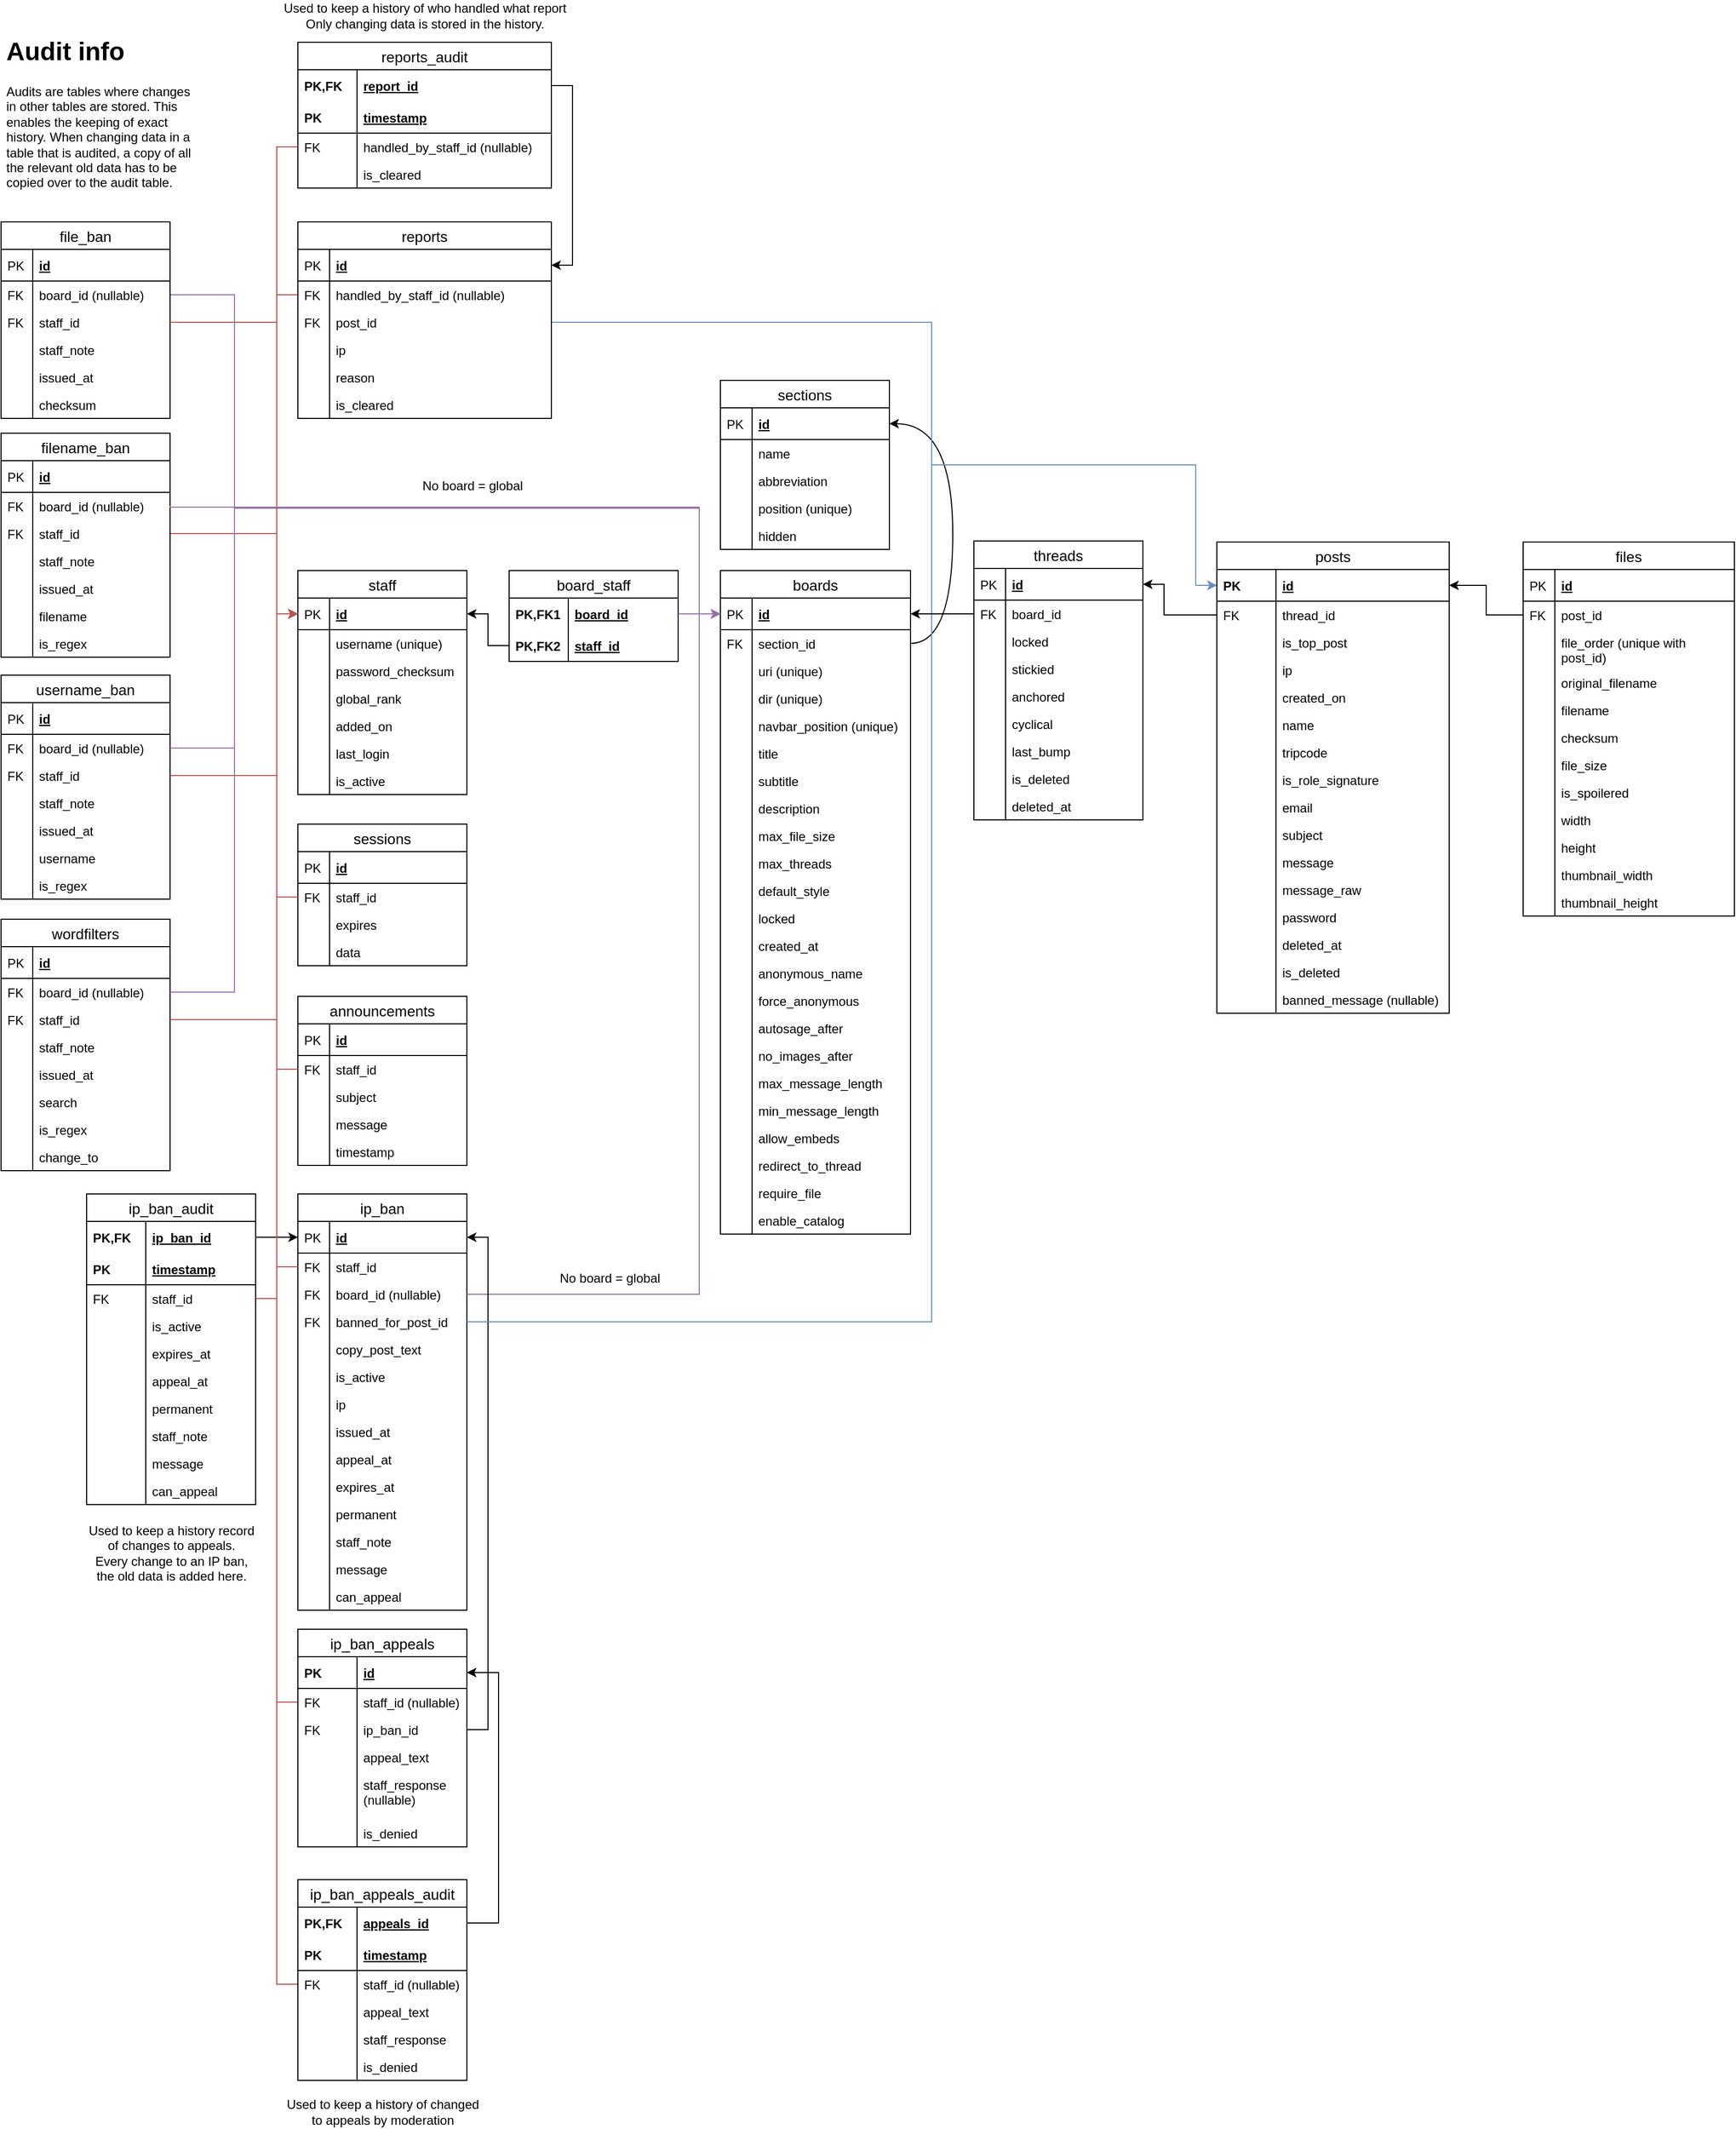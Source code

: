 <mxfile version="12.9.9" type="device"><diagram id="TVQ4taKJlGjEfO4J5nL0" name="Page-1"><mxGraphModel dx="1936" dy="1906" grid="1" gridSize="10" guides="1" tooltips="1" connect="1" arrows="1" fold="1" page="1" pageScale="1" pageWidth="850" pageHeight="1100" math="0" shadow="0"><root><mxCell id="0"/><mxCell id="1" parent="0"/><mxCell id="PdcwpANUKP4F5l-W0EyN-1" value="staff" style="swimlane;fontStyle=0;childLayout=stackLayout;horizontal=1;startSize=26;horizontalStack=0;resizeParent=1;resizeParentMax=0;resizeLast=0;collapsible=1;marginBottom=0;align=center;fontSize=14;" parent="1" vertex="1"><mxGeometry x="60" y="80" width="160" height="212" as="geometry"/></mxCell><mxCell id="PdcwpANUKP4F5l-W0EyN-2" value="id" style="shape=partialRectangle;top=0;left=0;right=0;bottom=1;align=left;verticalAlign=middle;fillColor=none;spacingLeft=34;spacingRight=4;overflow=hidden;rotatable=0;points=[[0,0.5],[1,0.5]];portConstraint=eastwest;dropTarget=0;fontStyle=5;fontSize=12;" parent="PdcwpANUKP4F5l-W0EyN-1" vertex="1"><mxGeometry y="26" width="160" height="30" as="geometry"/></mxCell><mxCell id="PdcwpANUKP4F5l-W0EyN-3" value="PK" style="shape=partialRectangle;top=0;left=0;bottom=0;fillColor=none;align=left;verticalAlign=middle;spacingLeft=4;spacingRight=4;overflow=hidden;rotatable=0;points=[];portConstraint=eastwest;part=1;fontSize=12;" parent="PdcwpANUKP4F5l-W0EyN-2" vertex="1" connectable="0"><mxGeometry width="30" height="30" as="geometry"/></mxCell><mxCell id="PdcwpANUKP4F5l-W0EyN-4" value="username (unique)" style="shape=partialRectangle;top=0;left=0;right=0;bottom=0;align=left;verticalAlign=top;fillColor=none;spacingLeft=34;spacingRight=4;overflow=hidden;rotatable=0;points=[[0,0.5],[1,0.5]];portConstraint=eastwest;dropTarget=0;fontSize=12;" parent="PdcwpANUKP4F5l-W0EyN-1" vertex="1"><mxGeometry y="56" width="160" height="26" as="geometry"/></mxCell><mxCell id="PdcwpANUKP4F5l-W0EyN-5" value="" style="shape=partialRectangle;top=0;left=0;bottom=0;fillColor=none;align=left;verticalAlign=top;spacingLeft=4;spacingRight=4;overflow=hidden;rotatable=0;points=[];portConstraint=eastwest;part=1;fontSize=12;" parent="PdcwpANUKP4F5l-W0EyN-4" vertex="1" connectable="0"><mxGeometry width="30" height="26" as="geometry"/></mxCell><mxCell id="PdcwpANUKP4F5l-W0EyN-6" value="password_checksum" style="shape=partialRectangle;top=0;left=0;right=0;bottom=0;align=left;verticalAlign=top;fillColor=none;spacingLeft=34;spacingRight=4;overflow=hidden;rotatable=0;points=[[0,0.5],[1,0.5]];portConstraint=eastwest;dropTarget=0;fontSize=12;" parent="PdcwpANUKP4F5l-W0EyN-1" vertex="1"><mxGeometry y="82" width="160" height="26" as="geometry"/></mxCell><mxCell id="PdcwpANUKP4F5l-W0EyN-7" value="" style="shape=partialRectangle;top=0;left=0;bottom=0;fillColor=none;align=left;verticalAlign=top;spacingLeft=4;spacingRight=4;overflow=hidden;rotatable=0;points=[];portConstraint=eastwest;part=1;fontSize=12;" parent="PdcwpANUKP4F5l-W0EyN-6" vertex="1" connectable="0"><mxGeometry width="30" height="26" as="geometry"/></mxCell><mxCell id="PdcwpANUKP4F5l-W0EyN-12" value="global_rank" style="shape=partialRectangle;top=0;left=0;right=0;bottom=0;align=left;verticalAlign=top;fillColor=none;spacingLeft=34;spacingRight=4;overflow=hidden;rotatable=0;points=[[0,0.5],[1,0.5]];portConstraint=eastwest;dropTarget=0;fontSize=12;" parent="PdcwpANUKP4F5l-W0EyN-1" vertex="1"><mxGeometry y="108" width="160" height="26" as="geometry"/></mxCell><mxCell id="PdcwpANUKP4F5l-W0EyN-13" value="" style="shape=partialRectangle;top=0;left=0;bottom=0;fillColor=none;align=left;verticalAlign=top;spacingLeft=4;spacingRight=4;overflow=hidden;rotatable=0;points=[];portConstraint=eastwest;part=1;fontSize=12;" parent="PdcwpANUKP4F5l-W0EyN-12" vertex="1" connectable="0"><mxGeometry width="30" height="26" as="geometry"/></mxCell><mxCell id="PdcwpANUKP4F5l-W0EyN-14" value="added_on" style="shape=partialRectangle;top=0;left=0;right=0;bottom=0;align=left;verticalAlign=top;fillColor=none;spacingLeft=34;spacingRight=4;overflow=hidden;rotatable=0;points=[[0,0.5],[1,0.5]];portConstraint=eastwest;dropTarget=0;fontSize=12;" parent="PdcwpANUKP4F5l-W0EyN-1" vertex="1"><mxGeometry y="134" width="160" height="26" as="geometry"/></mxCell><mxCell id="PdcwpANUKP4F5l-W0EyN-15" value="" style="shape=partialRectangle;top=0;left=0;bottom=0;fillColor=none;align=left;verticalAlign=top;spacingLeft=4;spacingRight=4;overflow=hidden;rotatable=0;points=[];portConstraint=eastwest;part=1;fontSize=12;" parent="PdcwpANUKP4F5l-W0EyN-14" vertex="1" connectable="0"><mxGeometry width="30" height="26" as="geometry"/></mxCell><mxCell id="PdcwpANUKP4F5l-W0EyN-16" value="last_login" style="shape=partialRectangle;top=0;left=0;right=0;bottom=0;align=left;verticalAlign=top;fillColor=none;spacingLeft=34;spacingRight=4;overflow=hidden;rotatable=0;points=[[0,0.5],[1,0.5]];portConstraint=eastwest;dropTarget=0;fontSize=12;" parent="PdcwpANUKP4F5l-W0EyN-1" vertex="1"><mxGeometry y="160" width="160" height="26" as="geometry"/></mxCell><mxCell id="PdcwpANUKP4F5l-W0EyN-17" value="" style="shape=partialRectangle;top=0;left=0;bottom=0;fillColor=none;align=left;verticalAlign=top;spacingLeft=4;spacingRight=4;overflow=hidden;rotatable=0;points=[];portConstraint=eastwest;part=1;fontSize=12;" parent="PdcwpANUKP4F5l-W0EyN-16" vertex="1" connectable="0"><mxGeometry width="30" height="26" as="geometry"/></mxCell><mxCell id="PdcwpANUKP4F5l-W0EyN-18" value="is_active" style="shape=partialRectangle;top=0;left=0;right=0;bottom=0;align=left;verticalAlign=top;fillColor=none;spacingLeft=34;spacingRight=4;overflow=hidden;rotatable=0;points=[[0,0.5],[1,0.5]];portConstraint=eastwest;dropTarget=0;fontSize=12;" parent="PdcwpANUKP4F5l-W0EyN-1" vertex="1"><mxGeometry y="186" width="160" height="26" as="geometry"/></mxCell><mxCell id="PdcwpANUKP4F5l-W0EyN-19" value="" style="shape=partialRectangle;top=0;left=0;bottom=0;fillColor=none;align=left;verticalAlign=top;spacingLeft=4;spacingRight=4;overflow=hidden;rotatable=0;points=[];portConstraint=eastwest;part=1;fontSize=12;" parent="PdcwpANUKP4F5l-W0EyN-18" vertex="1" connectable="0"><mxGeometry width="30" height="26" as="geometry"/></mxCell><mxCell id="PdcwpANUKP4F5l-W0EyN-24" value="sessions" style="swimlane;fontStyle=0;childLayout=stackLayout;horizontal=1;startSize=26;horizontalStack=0;resizeParent=1;resizeParentMax=0;resizeLast=0;collapsible=1;marginBottom=0;align=center;fontSize=14;" parent="1" vertex="1"><mxGeometry x="60" y="320" width="160" height="134" as="geometry"/></mxCell><mxCell id="PdcwpANUKP4F5l-W0EyN-25" value="id" style="shape=partialRectangle;top=0;left=0;right=0;bottom=1;align=left;verticalAlign=middle;fillColor=none;spacingLeft=34;spacingRight=4;overflow=hidden;rotatable=0;points=[[0,0.5],[1,0.5]];portConstraint=eastwest;dropTarget=0;fontStyle=5;fontSize=12;" parent="PdcwpANUKP4F5l-W0EyN-24" vertex="1"><mxGeometry y="26" width="160" height="30" as="geometry"/></mxCell><mxCell id="PdcwpANUKP4F5l-W0EyN-26" value="PK" style="shape=partialRectangle;top=0;left=0;bottom=0;fillColor=none;align=left;verticalAlign=middle;spacingLeft=4;spacingRight=4;overflow=hidden;rotatable=0;points=[];portConstraint=eastwest;part=1;fontSize=12;" parent="PdcwpANUKP4F5l-W0EyN-25" vertex="1" connectable="0"><mxGeometry width="30" height="30" as="geometry"/></mxCell><mxCell id="PdcwpANUKP4F5l-W0EyN-31" value="staff_id" style="shape=partialRectangle;top=0;left=0;right=0;bottom=0;align=left;verticalAlign=top;fillColor=none;spacingLeft=34;spacingRight=4;overflow=hidden;rotatable=0;points=[[0,0.5],[1,0.5]];portConstraint=eastwest;dropTarget=0;fontSize=12;" parent="PdcwpANUKP4F5l-W0EyN-24" vertex="1"><mxGeometry y="56" width="160" height="26" as="geometry"/></mxCell><mxCell id="PdcwpANUKP4F5l-W0EyN-32" value="FK" style="shape=partialRectangle;top=0;left=0;bottom=0;fillColor=none;align=left;verticalAlign=top;spacingLeft=4;spacingRight=4;overflow=hidden;rotatable=0;points=[];portConstraint=eastwest;part=1;fontSize=12;" parent="PdcwpANUKP4F5l-W0EyN-31" vertex="1" connectable="0"><mxGeometry width="30" height="26" as="geometry"/></mxCell><mxCell id="PdcwpANUKP4F5l-W0EyN-27" value="expires" style="shape=partialRectangle;top=0;left=0;right=0;bottom=0;align=left;verticalAlign=top;fillColor=none;spacingLeft=34;spacingRight=4;overflow=hidden;rotatable=0;points=[[0,0.5],[1,0.5]];portConstraint=eastwest;dropTarget=0;fontSize=12;" parent="PdcwpANUKP4F5l-W0EyN-24" vertex="1"><mxGeometry y="82" width="160" height="26" as="geometry"/></mxCell><mxCell id="PdcwpANUKP4F5l-W0EyN-28" value="" style="shape=partialRectangle;top=0;left=0;bottom=0;fillColor=none;align=left;verticalAlign=top;spacingLeft=4;spacingRight=4;overflow=hidden;rotatable=0;points=[];portConstraint=eastwest;part=1;fontSize=12;" parent="PdcwpANUKP4F5l-W0EyN-27" vertex="1" connectable="0"><mxGeometry width="30" height="26" as="geometry"/></mxCell><mxCell id="PdcwpANUKP4F5l-W0EyN-29" value="data" style="shape=partialRectangle;top=0;left=0;right=0;bottom=0;align=left;verticalAlign=top;fillColor=none;spacingLeft=34;spacingRight=4;overflow=hidden;rotatable=0;points=[[0,0.5],[1,0.5]];portConstraint=eastwest;dropTarget=0;fontSize=12;" parent="PdcwpANUKP4F5l-W0EyN-24" vertex="1"><mxGeometry y="108" width="160" height="26" as="geometry"/></mxCell><mxCell id="PdcwpANUKP4F5l-W0EyN-30" value="" style="shape=partialRectangle;top=0;left=0;bottom=0;fillColor=none;align=left;verticalAlign=top;spacingLeft=4;spacingRight=4;overflow=hidden;rotatable=0;points=[];portConstraint=eastwest;part=1;fontSize=12;" parent="PdcwpANUKP4F5l-W0EyN-29" vertex="1" connectable="0"><mxGeometry width="30" height="26" as="geometry"/></mxCell><mxCell id="PdcwpANUKP4F5l-W0EyN-39" style="edgeStyle=orthogonalEdgeStyle;rounded=0;orthogonalLoop=1;jettySize=auto;html=1;exitX=0;exitY=0.5;exitDx=0;exitDy=0;entryX=0;entryY=0.5;entryDx=0;entryDy=0;fillColor=#f8cecc;strokeColor=#b85450;" parent="1" source="PdcwpANUKP4F5l-W0EyN-31" target="PdcwpANUKP4F5l-W0EyN-2" edge="1"><mxGeometry relative="1" as="geometry"/></mxCell><mxCell id="PdcwpANUKP4F5l-W0EyN-94" value="board_staff" style="swimlane;fontStyle=0;childLayout=stackLayout;horizontal=1;startSize=26;horizontalStack=0;resizeParent=1;resizeParentMax=0;resizeLast=0;collapsible=1;marginBottom=0;align=center;fontSize=14;" parent="1" vertex="1"><mxGeometry x="260" y="80" width="160" height="86" as="geometry"/></mxCell><mxCell id="PdcwpANUKP4F5l-W0EyN-95" value="board_id" style="shape=partialRectangle;top=0;left=0;right=0;bottom=0;align=left;verticalAlign=middle;fillColor=none;spacingLeft=60;spacingRight=4;overflow=hidden;rotatable=0;points=[[0,0.5],[1,0.5]];portConstraint=eastwest;dropTarget=0;fontStyle=5;fontSize=12;" parent="PdcwpANUKP4F5l-W0EyN-94" vertex="1"><mxGeometry y="26" width="160" height="30" as="geometry"/></mxCell><mxCell id="PdcwpANUKP4F5l-W0EyN-96" value="PK,FK1" style="shape=partialRectangle;fontStyle=1;top=0;left=0;bottom=0;fillColor=none;align=left;verticalAlign=middle;spacingLeft=4;spacingRight=4;overflow=hidden;rotatable=0;points=[];portConstraint=eastwest;part=1;fontSize=12;" parent="PdcwpANUKP4F5l-W0EyN-95" vertex="1" connectable="0"><mxGeometry width="56" height="30" as="geometry"/></mxCell><mxCell id="PdcwpANUKP4F5l-W0EyN-97" value="staff_id" style="shape=partialRectangle;top=0;left=0;right=0;bottom=1;align=left;verticalAlign=middle;fillColor=none;spacingLeft=60;spacingRight=4;overflow=hidden;rotatable=0;points=[[0,0.5],[1,0.5]];portConstraint=eastwest;dropTarget=0;fontStyle=5;fontSize=12;" parent="PdcwpANUKP4F5l-W0EyN-94" vertex="1"><mxGeometry y="56" width="160" height="30" as="geometry"/></mxCell><mxCell id="PdcwpANUKP4F5l-W0EyN-98" value="PK,FK2" style="shape=partialRectangle;fontStyle=1;top=0;left=0;bottom=0;fillColor=none;align=left;verticalAlign=middle;spacingLeft=4;spacingRight=4;overflow=hidden;rotatable=0;points=[];portConstraint=eastwest;part=1;fontSize=12;" parent="PdcwpANUKP4F5l-W0EyN-97" vertex="1" connectable="0"><mxGeometry width="56" height="30" as="geometry"/></mxCell><mxCell id="PdcwpANUKP4F5l-W0EyN-101" style="edgeStyle=orthogonalEdgeStyle;rounded=0;orthogonalLoop=1;jettySize=auto;html=1;exitX=0;exitY=0.5;exitDx=0;exitDy=0;entryX=1;entryY=0.5;entryDx=0;entryDy=0;" parent="1" source="PdcwpANUKP4F5l-W0EyN-97" target="PdcwpANUKP4F5l-W0EyN-2" edge="1"><mxGeometry relative="1" as="geometry"/></mxCell><mxCell id="PdcwpANUKP4F5l-W0EyN-102" style="edgeStyle=orthogonalEdgeStyle;rounded=0;orthogonalLoop=1;jettySize=auto;html=1;exitX=1;exitY=0.5;exitDx=0;exitDy=0;entryX=0;entryY=0.5;entryDx=0;entryDy=0;fillColor=#e1d5e7;strokeColor=#9673a6;" parent="1" source="PdcwpANUKP4F5l-W0EyN-95" target="PdcwpANUKP4F5l-W0EyN-41" edge="1"><mxGeometry relative="1" as="geometry"/></mxCell><mxCell id="PdcwpANUKP4F5l-W0EyN-118" style="edgeStyle=orthogonalEdgeStyle;rounded=0;orthogonalLoop=1;jettySize=auto;html=1;exitX=1;exitY=0.5;exitDx=0;exitDy=0;entryX=1;entryY=0.5;entryDx=0;entryDy=0;curved=1;" parent="1" source="PdcwpANUKP4F5l-W0EyN-43" target="PdcwpANUKP4F5l-W0EyN-104" edge="1"><mxGeometry relative="1" as="geometry"><Array as="points"><mxPoint x="680" y="149"/><mxPoint x="680" y="-59"/></Array></mxGeometry></mxCell><mxCell id="PdcwpANUKP4F5l-W0EyN-216" style="edgeStyle=orthogonalEdgeStyle;rounded=0;orthogonalLoop=1;jettySize=auto;html=1;exitX=0;exitY=0.5;exitDx=0;exitDy=0;entryX=1;entryY=0.5;entryDx=0;entryDy=0;" parent="1" source="PdcwpANUKP4F5l-W0EyN-208" target="PdcwpANUKP4F5l-W0EyN-135" edge="1"><mxGeometry relative="1" as="geometry"/></mxCell><mxCell id="PdcwpANUKP4F5l-W0EyN-240" style="edgeStyle=orthogonalEdgeStyle;rounded=0;orthogonalLoop=1;jettySize=auto;html=1;exitX=0;exitY=0.5;exitDx=0;exitDy=0;entryX=0;entryY=0.5;entryDx=0;entryDy=0;fillColor=#f8cecc;strokeColor=#b85450;" parent="1" source="PdcwpANUKP4F5l-W0EyN-238" target="PdcwpANUKP4F5l-W0EyN-2" edge="1"><mxGeometry relative="1" as="geometry"><mxPoint x="170" y="30" as="targetPoint"/></mxGeometry></mxCell><mxCell id="PdcwpANUKP4F5l-W0EyN-243" style="edgeStyle=orthogonalEdgeStyle;rounded=0;orthogonalLoop=1;jettySize=auto;html=1;exitX=1;exitY=0.5;exitDx=0;exitDy=0;entryX=0;entryY=0.5;entryDx=0;entryDy=0;fillColor=#dae8fc;strokeColor=#6c8ebf;" parent="1" source="PdcwpANUKP4F5l-W0EyN-228" target="PdcwpANUKP4F5l-W0EyN-135" edge="1"><mxGeometry relative="1" as="geometry"><Array as="points"><mxPoint x="660" y="-155"/><mxPoint x="660" y="-20"/><mxPoint x="910" y="-20"/><mxPoint x="910" y="94"/></Array></mxGeometry></mxCell><mxCell id="PdcwpANUKP4F5l-W0EyN-244" value="announcements" style="swimlane;fontStyle=0;childLayout=stackLayout;horizontal=1;startSize=26;horizontalStack=0;resizeParent=1;resizeParentMax=0;resizeLast=0;collapsible=1;marginBottom=0;align=center;fontSize=14;" parent="1" vertex="1"><mxGeometry x="60" y="483" width="160" height="160" as="geometry"/></mxCell><mxCell id="PdcwpANUKP4F5l-W0EyN-245" value="id" style="shape=partialRectangle;top=0;left=0;right=0;bottom=1;align=left;verticalAlign=middle;fillColor=none;spacingLeft=34;spacingRight=4;overflow=hidden;rotatable=0;points=[[0,0.5],[1,0.5]];portConstraint=eastwest;dropTarget=0;fontStyle=5;fontSize=12;" parent="PdcwpANUKP4F5l-W0EyN-244" vertex="1"><mxGeometry y="26" width="160" height="30" as="geometry"/></mxCell><mxCell id="PdcwpANUKP4F5l-W0EyN-246" value="PK" style="shape=partialRectangle;top=0;left=0;bottom=0;fillColor=none;align=left;verticalAlign=middle;spacingLeft=4;spacingRight=4;overflow=hidden;rotatable=0;points=[];portConstraint=eastwest;part=1;fontSize=12;" parent="PdcwpANUKP4F5l-W0EyN-245" vertex="1" connectable="0"><mxGeometry width="30" height="30" as="geometry"/></mxCell><mxCell id="PdcwpANUKP4F5l-W0EyN-247" value="staff_id" style="shape=partialRectangle;top=0;left=0;right=0;bottom=0;align=left;verticalAlign=top;fillColor=none;spacingLeft=34;spacingRight=4;overflow=hidden;rotatable=0;points=[[0,0.5],[1,0.5]];portConstraint=eastwest;dropTarget=0;fontSize=12;" parent="PdcwpANUKP4F5l-W0EyN-244" vertex="1"><mxGeometry y="56" width="160" height="26" as="geometry"/></mxCell><mxCell id="PdcwpANUKP4F5l-W0EyN-248" value="FK" style="shape=partialRectangle;top=0;left=0;bottom=0;fillColor=none;align=left;verticalAlign=top;spacingLeft=4;spacingRight=4;overflow=hidden;rotatable=0;points=[];portConstraint=eastwest;part=1;fontSize=12;" parent="PdcwpANUKP4F5l-W0EyN-247" vertex="1" connectable="0"><mxGeometry width="30" height="26" as="geometry"/></mxCell><mxCell id="PdcwpANUKP4F5l-W0EyN-249" value="subject" style="shape=partialRectangle;top=0;left=0;right=0;bottom=0;align=left;verticalAlign=top;fillColor=none;spacingLeft=34;spacingRight=4;overflow=hidden;rotatable=0;points=[[0,0.5],[1,0.5]];portConstraint=eastwest;dropTarget=0;fontSize=12;" parent="PdcwpANUKP4F5l-W0EyN-244" vertex="1"><mxGeometry y="82" width="160" height="26" as="geometry"/></mxCell><mxCell id="PdcwpANUKP4F5l-W0EyN-250" value="" style="shape=partialRectangle;top=0;left=0;bottom=0;fillColor=none;align=left;verticalAlign=top;spacingLeft=4;spacingRight=4;overflow=hidden;rotatable=0;points=[];portConstraint=eastwest;part=1;fontSize=12;" parent="PdcwpANUKP4F5l-W0EyN-249" vertex="1" connectable="0"><mxGeometry width="30" height="26" as="geometry"/></mxCell><mxCell id="PdcwpANUKP4F5l-W0EyN-251" value="message" style="shape=partialRectangle;top=0;left=0;right=0;bottom=0;align=left;verticalAlign=top;fillColor=none;spacingLeft=34;spacingRight=4;overflow=hidden;rotatable=0;points=[[0,0.5],[1,0.5]];portConstraint=eastwest;dropTarget=0;fontSize=12;" parent="PdcwpANUKP4F5l-W0EyN-244" vertex="1"><mxGeometry y="108" width="160" height="26" as="geometry"/></mxCell><mxCell id="PdcwpANUKP4F5l-W0EyN-252" value="" style="shape=partialRectangle;top=0;left=0;bottom=0;fillColor=none;align=left;verticalAlign=top;spacingLeft=4;spacingRight=4;overflow=hidden;rotatable=0;points=[];portConstraint=eastwest;part=1;fontSize=12;" parent="PdcwpANUKP4F5l-W0EyN-251" vertex="1" connectable="0"><mxGeometry width="30" height="26" as="geometry"/></mxCell><mxCell id="PdcwpANUKP4F5l-W0EyN-254" value="timestamp" style="shape=partialRectangle;top=0;left=0;right=0;bottom=0;align=left;verticalAlign=top;fillColor=none;spacingLeft=34;spacingRight=4;overflow=hidden;rotatable=0;points=[[0,0.5],[1,0.5]];portConstraint=eastwest;dropTarget=0;fontSize=12;" parent="PdcwpANUKP4F5l-W0EyN-244" vertex="1"><mxGeometry y="134" width="160" height="26" as="geometry"/></mxCell><mxCell id="PdcwpANUKP4F5l-W0EyN-255" value="" style="shape=partialRectangle;top=0;left=0;bottom=0;fillColor=none;align=left;verticalAlign=top;spacingLeft=4;spacingRight=4;overflow=hidden;rotatable=0;points=[];portConstraint=eastwest;part=1;fontSize=12;" parent="PdcwpANUKP4F5l-W0EyN-254" vertex="1" connectable="0"><mxGeometry width="30" height="26" as="geometry"/></mxCell><mxCell id="PdcwpANUKP4F5l-W0EyN-253" style="edgeStyle=orthogonalEdgeStyle;rounded=0;orthogonalLoop=1;jettySize=auto;html=1;exitX=0;exitY=0.5;exitDx=0;exitDy=0;entryX=0;entryY=0.5;entryDx=0;entryDy=0;fillColor=#f8cecc;strokeColor=#b85450;" parent="1" source="PdcwpANUKP4F5l-W0EyN-247" target="PdcwpANUKP4F5l-W0EyN-2" edge="1"><mxGeometry relative="1" as="geometry"/></mxCell><mxCell id="PdcwpANUKP4F5l-W0EyN-266" value="ip_ban" style="swimlane;fontStyle=0;childLayout=stackLayout;horizontal=1;startSize=26;horizontalStack=0;resizeParent=1;resizeParentMax=0;resizeLast=0;collapsible=1;marginBottom=0;align=center;fontSize=14;strokeColor=#000000;fillColor=none;" parent="1" vertex="1"><mxGeometry x="60" y="670" width="160" height="394" as="geometry"/></mxCell><mxCell id="PdcwpANUKP4F5l-W0EyN-267" value="id" style="shape=partialRectangle;top=0;left=0;right=0;bottom=1;align=left;verticalAlign=middle;fillColor=none;spacingLeft=34;spacingRight=4;overflow=hidden;rotatable=0;points=[[0,0.5],[1,0.5]];portConstraint=eastwest;dropTarget=0;fontStyle=5;fontSize=12;" parent="PdcwpANUKP4F5l-W0EyN-266" vertex="1"><mxGeometry y="26" width="160" height="30" as="geometry"/></mxCell><mxCell id="PdcwpANUKP4F5l-W0EyN-268" value="PK" style="shape=partialRectangle;top=0;left=0;bottom=0;fillColor=none;align=left;verticalAlign=middle;spacingLeft=4;spacingRight=4;overflow=hidden;rotatable=0;points=[];portConstraint=eastwest;part=1;fontSize=12;" parent="PdcwpANUKP4F5l-W0EyN-267" vertex="1" connectable="0"><mxGeometry width="30" height="30" as="geometry"/></mxCell><mxCell id="PdcwpANUKP4F5l-W0EyN-269" value="staff_id" style="shape=partialRectangle;top=0;left=0;right=0;bottom=0;align=left;verticalAlign=top;fillColor=none;spacingLeft=34;spacingRight=4;overflow=hidden;rotatable=0;points=[[0,0.5],[1,0.5]];portConstraint=eastwest;dropTarget=0;fontSize=12;" parent="PdcwpANUKP4F5l-W0EyN-266" vertex="1"><mxGeometry y="56" width="160" height="26" as="geometry"/></mxCell><mxCell id="PdcwpANUKP4F5l-W0EyN-270" value="FK" style="shape=partialRectangle;top=0;left=0;bottom=0;fillColor=none;align=left;verticalAlign=top;spacingLeft=4;spacingRight=4;overflow=hidden;rotatable=0;points=[];portConstraint=eastwest;part=1;fontSize=12;" parent="PdcwpANUKP4F5l-W0EyN-269" vertex="1" connectable="0"><mxGeometry width="30" height="26" as="geometry"/></mxCell><mxCell id="g8VmcGA17cuox0www8EO-1" value="board_id (nullable)" style="shape=partialRectangle;top=0;left=0;right=0;bottom=0;align=left;verticalAlign=top;fillColor=none;spacingLeft=34;spacingRight=4;overflow=hidden;rotatable=0;points=[[0,0.5],[1,0.5]];portConstraint=eastwest;dropTarget=0;fontSize=12;" parent="PdcwpANUKP4F5l-W0EyN-266" vertex="1"><mxGeometry y="82" width="160" height="26" as="geometry"/></mxCell><mxCell id="g8VmcGA17cuox0www8EO-2" value="FK" style="shape=partialRectangle;top=0;left=0;bottom=0;fillColor=none;align=left;verticalAlign=top;spacingLeft=4;spacingRight=4;overflow=hidden;rotatable=0;points=[];portConstraint=eastwest;part=1;fontSize=12;" parent="g8VmcGA17cuox0www8EO-1" vertex="1" connectable="0"><mxGeometry width="30" height="26" as="geometry"/></mxCell><mxCell id="PdcwpANUKP4F5l-W0EyN-304" value="banned_for_post_id" style="shape=partialRectangle;top=0;left=0;right=0;bottom=0;align=left;verticalAlign=top;fillColor=none;spacingLeft=34;spacingRight=4;overflow=hidden;rotatable=0;points=[[0,0.5],[1,0.5]];portConstraint=eastwest;dropTarget=0;fontSize=12;" parent="PdcwpANUKP4F5l-W0EyN-266" vertex="1"><mxGeometry y="108" width="160" height="26" as="geometry"/></mxCell><mxCell id="PdcwpANUKP4F5l-W0EyN-305" value="FK" style="shape=partialRectangle;top=0;left=0;bottom=0;fillColor=none;align=left;verticalAlign=top;spacingLeft=4;spacingRight=4;overflow=hidden;rotatable=0;points=[];portConstraint=eastwest;part=1;fontSize=12;" parent="PdcwpANUKP4F5l-W0EyN-304" vertex="1" connectable="0"><mxGeometry width="30" height="26" as="geometry"/></mxCell><mxCell id="g8VmcGA17cuox0www8EO-4" value="copy_post_text" style="shape=partialRectangle;top=0;left=0;right=0;bottom=0;align=left;verticalAlign=top;fillColor=none;spacingLeft=34;spacingRight=4;overflow=hidden;rotatable=0;points=[[0,0.5],[1,0.5]];portConstraint=eastwest;dropTarget=0;fontSize=12;" parent="PdcwpANUKP4F5l-W0EyN-266" vertex="1"><mxGeometry y="134" width="160" height="26" as="geometry"/></mxCell><mxCell id="g8VmcGA17cuox0www8EO-5" value="" style="shape=partialRectangle;top=0;left=0;bottom=0;fillColor=none;align=left;verticalAlign=top;spacingLeft=4;spacingRight=4;overflow=hidden;rotatable=0;points=[];portConstraint=eastwest;part=1;fontSize=12;" parent="g8VmcGA17cuox0www8EO-4" vertex="1" connectable="0"><mxGeometry width="30" height="26" as="geometry"/></mxCell><mxCell id="PdcwpANUKP4F5l-W0EyN-289" value="is_active" style="shape=partialRectangle;top=0;left=0;right=0;bottom=0;align=left;verticalAlign=top;fillColor=none;spacingLeft=34;spacingRight=4;overflow=hidden;rotatable=0;points=[[0,0.5],[1,0.5]];portConstraint=eastwest;dropTarget=0;fontSize=12;" parent="PdcwpANUKP4F5l-W0EyN-266" vertex="1"><mxGeometry y="160" width="160" height="26" as="geometry"/></mxCell><mxCell id="PdcwpANUKP4F5l-W0EyN-290" value="" style="shape=partialRectangle;top=0;left=0;bottom=0;fillColor=none;align=left;verticalAlign=top;spacingLeft=4;spacingRight=4;overflow=hidden;rotatable=0;points=[];portConstraint=eastwest;part=1;fontSize=12;" parent="PdcwpANUKP4F5l-W0EyN-289" vertex="1" connectable="0"><mxGeometry width="30" height="26" as="geometry"/></mxCell><mxCell id="PdcwpANUKP4F5l-W0EyN-271" value="ip" style="shape=partialRectangle;top=0;left=0;right=0;bottom=0;align=left;verticalAlign=top;fillColor=none;spacingLeft=34;spacingRight=4;overflow=hidden;rotatable=0;points=[[0,0.5],[1,0.5]];portConstraint=eastwest;dropTarget=0;fontSize=12;" parent="PdcwpANUKP4F5l-W0EyN-266" vertex="1"><mxGeometry y="186" width="160" height="26" as="geometry"/></mxCell><mxCell id="PdcwpANUKP4F5l-W0EyN-272" value="" style="shape=partialRectangle;top=0;left=0;bottom=0;fillColor=none;align=left;verticalAlign=top;spacingLeft=4;spacingRight=4;overflow=hidden;rotatable=0;points=[];portConstraint=eastwest;part=1;fontSize=12;" parent="PdcwpANUKP4F5l-W0EyN-271" vertex="1" connectable="0"><mxGeometry width="30" height="26" as="geometry"/></mxCell><mxCell id="PdcwpANUKP4F5l-W0EyN-273" value="issued_at" style="shape=partialRectangle;top=0;left=0;right=0;bottom=0;align=left;verticalAlign=top;fillColor=none;spacingLeft=34;spacingRight=4;overflow=hidden;rotatable=0;points=[[0,0.5],[1,0.5]];portConstraint=eastwest;dropTarget=0;fontSize=12;" parent="PdcwpANUKP4F5l-W0EyN-266" vertex="1"><mxGeometry y="212" width="160" height="26" as="geometry"/></mxCell><mxCell id="PdcwpANUKP4F5l-W0EyN-274" value="" style="shape=partialRectangle;top=0;left=0;bottom=0;fillColor=none;align=left;verticalAlign=top;spacingLeft=4;spacingRight=4;overflow=hidden;rotatable=0;points=[];portConstraint=eastwest;part=1;fontSize=12;" parent="PdcwpANUKP4F5l-W0EyN-273" vertex="1" connectable="0"><mxGeometry width="30" height="26" as="geometry"/></mxCell><mxCell id="PdcwpANUKP4F5l-W0EyN-277" value="appeal_at" style="shape=partialRectangle;top=0;left=0;right=0;bottom=0;align=left;verticalAlign=top;fillColor=none;spacingLeft=34;spacingRight=4;overflow=hidden;rotatable=0;points=[[0,0.5],[1,0.5]];portConstraint=eastwest;dropTarget=0;fontSize=12;" parent="PdcwpANUKP4F5l-W0EyN-266" vertex="1"><mxGeometry y="238" width="160" height="26" as="geometry"/></mxCell><mxCell id="PdcwpANUKP4F5l-W0EyN-278" value="" style="shape=partialRectangle;top=0;left=0;bottom=0;fillColor=none;align=left;verticalAlign=top;spacingLeft=4;spacingRight=4;overflow=hidden;rotatable=0;points=[];portConstraint=eastwest;part=1;fontSize=12;" parent="PdcwpANUKP4F5l-W0EyN-277" vertex="1" connectable="0"><mxGeometry width="30" height="26" as="geometry"/></mxCell><mxCell id="PdcwpANUKP4F5l-W0EyN-279" value="expires_at" style="shape=partialRectangle;top=0;left=0;right=0;bottom=0;align=left;verticalAlign=top;fillColor=none;spacingLeft=34;spacingRight=4;overflow=hidden;rotatable=0;points=[[0,0.5],[1,0.5]];portConstraint=eastwest;dropTarget=0;fontSize=12;" parent="PdcwpANUKP4F5l-W0EyN-266" vertex="1"><mxGeometry y="264" width="160" height="26" as="geometry"/></mxCell><mxCell id="PdcwpANUKP4F5l-W0EyN-280" value="" style="shape=partialRectangle;top=0;left=0;bottom=0;fillColor=none;align=left;verticalAlign=top;spacingLeft=4;spacingRight=4;overflow=hidden;rotatable=0;points=[];portConstraint=eastwest;part=1;fontSize=12;" parent="PdcwpANUKP4F5l-W0EyN-279" vertex="1" connectable="0"><mxGeometry width="30" height="26" as="geometry"/></mxCell><mxCell id="PdcwpANUKP4F5l-W0EyN-302" value="permanent" style="shape=partialRectangle;top=0;left=0;right=0;bottom=0;align=left;verticalAlign=top;fillColor=none;spacingLeft=34;spacingRight=4;overflow=hidden;rotatable=0;points=[[0,0.5],[1,0.5]];portConstraint=eastwest;dropTarget=0;fontSize=12;" parent="PdcwpANUKP4F5l-W0EyN-266" vertex="1"><mxGeometry y="290" width="160" height="26" as="geometry"/></mxCell><mxCell id="PdcwpANUKP4F5l-W0EyN-303" value="" style="shape=partialRectangle;top=0;left=0;bottom=0;fillColor=none;align=left;verticalAlign=top;spacingLeft=4;spacingRight=4;overflow=hidden;rotatable=0;points=[];portConstraint=eastwest;part=1;fontSize=12;" parent="PdcwpANUKP4F5l-W0EyN-302" vertex="1" connectable="0"><mxGeometry width="30" height="26" as="geometry"/></mxCell><mxCell id="PdcwpANUKP4F5l-W0EyN-281" value="staff_note" style="shape=partialRectangle;top=0;left=0;right=0;bottom=0;align=left;verticalAlign=top;fillColor=none;spacingLeft=34;spacingRight=4;overflow=hidden;rotatable=0;points=[[0,0.5],[1,0.5]];portConstraint=eastwest;dropTarget=0;fontSize=12;" parent="PdcwpANUKP4F5l-W0EyN-266" vertex="1"><mxGeometry y="316" width="160" height="26" as="geometry"/></mxCell><mxCell id="PdcwpANUKP4F5l-W0EyN-282" value="" style="shape=partialRectangle;top=0;left=0;bottom=0;fillColor=none;align=left;verticalAlign=top;spacingLeft=4;spacingRight=4;overflow=hidden;rotatable=0;points=[];portConstraint=eastwest;part=1;fontSize=12;" parent="PdcwpANUKP4F5l-W0EyN-281" vertex="1" connectable="0"><mxGeometry width="30" height="26" as="geometry"/></mxCell><mxCell id="PdcwpANUKP4F5l-W0EyN-283" value="message" style="shape=partialRectangle;top=0;left=0;right=0;bottom=0;align=left;verticalAlign=top;fillColor=none;spacingLeft=34;spacingRight=4;overflow=hidden;rotatable=0;points=[[0,0.5],[1,0.5]];portConstraint=eastwest;dropTarget=0;fontSize=12;" parent="PdcwpANUKP4F5l-W0EyN-266" vertex="1"><mxGeometry y="342" width="160" height="26" as="geometry"/></mxCell><mxCell id="PdcwpANUKP4F5l-W0EyN-284" value="" style="shape=partialRectangle;top=0;left=0;bottom=0;fillColor=none;align=left;verticalAlign=top;spacingLeft=4;spacingRight=4;overflow=hidden;rotatable=0;points=[];portConstraint=eastwest;part=1;fontSize=12;" parent="PdcwpANUKP4F5l-W0EyN-283" vertex="1" connectable="0"><mxGeometry width="30" height="26" as="geometry"/></mxCell><mxCell id="PdcwpANUKP4F5l-W0EyN-285" value="can_appeal" style="shape=partialRectangle;top=0;left=0;right=0;bottom=0;align=left;verticalAlign=top;fillColor=none;spacingLeft=34;spacingRight=4;overflow=hidden;rotatable=0;points=[[0,0.5],[1,0.5]];portConstraint=eastwest;dropTarget=0;fontSize=12;" parent="PdcwpANUKP4F5l-W0EyN-266" vertex="1"><mxGeometry y="368" width="160" height="26" as="geometry"/></mxCell><mxCell id="PdcwpANUKP4F5l-W0EyN-286" value="" style="shape=partialRectangle;top=0;left=0;bottom=0;fillColor=none;align=left;verticalAlign=top;spacingLeft=4;spacingRight=4;overflow=hidden;rotatable=0;points=[];portConstraint=eastwest;part=1;fontSize=12;" parent="PdcwpANUKP4F5l-W0EyN-285" vertex="1" connectable="0"><mxGeometry width="30" height="26" as="geometry"/></mxCell><mxCell id="PdcwpANUKP4F5l-W0EyN-291" style="edgeStyle=orthogonalEdgeStyle;rounded=0;orthogonalLoop=1;jettySize=auto;html=1;exitX=0;exitY=0.5;exitDx=0;exitDy=0;entryX=0;entryY=0.5;entryDx=0;entryDy=0;fillColor=#f8cecc;strokeColor=#b85450;" parent="1" source="PdcwpANUKP4F5l-W0EyN-269" target="PdcwpANUKP4F5l-W0EyN-2" edge="1"><mxGeometry relative="1" as="geometry"/></mxCell><mxCell id="PdcwpANUKP4F5l-W0EyN-300" style="edgeStyle=orthogonalEdgeStyle;rounded=0;orthogonalLoop=1;jettySize=auto;html=1;exitX=1;exitY=0.5;exitDx=0;exitDy=0;entryX=0;entryY=0.5;entryDx=0;entryDy=0;fillColor=#e1d5e7;strokeColor=#9673a6;" parent="1" source="g8VmcGA17cuox0www8EO-1" target="PdcwpANUKP4F5l-W0EyN-41" edge="1"><mxGeometry relative="1" as="geometry"><mxPoint x="420" y="734.5" as="sourcePoint"/><Array as="points"><mxPoint x="440" y="765"/><mxPoint x="440" y="121"/></Array></mxGeometry></mxCell><mxCell id="PdcwpANUKP4F5l-W0EyN-40" value="boards" style="swimlane;fontStyle=0;childLayout=stackLayout;horizontal=1;startSize=26;horizontalStack=0;resizeParent=1;resizeParentMax=0;resizeLast=0;collapsible=1;marginBottom=0;align=center;fontSize=14;" parent="1" vertex="1"><mxGeometry x="460" y="80" width="180" height="628" as="geometry"/></mxCell><mxCell id="PdcwpANUKP4F5l-W0EyN-41" value="id" style="shape=partialRectangle;top=0;left=0;right=0;bottom=1;align=left;verticalAlign=middle;fillColor=none;spacingLeft=34;spacingRight=4;overflow=hidden;rotatable=0;points=[[0,0.5],[1,0.5]];portConstraint=eastwest;dropTarget=0;fontStyle=5;fontSize=12;" parent="PdcwpANUKP4F5l-W0EyN-40" vertex="1"><mxGeometry y="26" width="180" height="30" as="geometry"/></mxCell><mxCell id="PdcwpANUKP4F5l-W0EyN-42" value="PK" style="shape=partialRectangle;top=0;left=0;bottom=0;fillColor=none;align=left;verticalAlign=middle;spacingLeft=4;spacingRight=4;overflow=hidden;rotatable=0;points=[];portConstraint=eastwest;part=1;fontSize=12;" parent="PdcwpANUKP4F5l-W0EyN-41" vertex="1" connectable="0"><mxGeometry width="30" height="30" as="geometry"/></mxCell><mxCell id="PdcwpANUKP4F5l-W0EyN-43" value="section_id" style="shape=partialRectangle;top=0;left=0;right=0;bottom=0;align=left;verticalAlign=top;fillColor=none;spacingLeft=34;spacingRight=4;overflow=hidden;rotatable=0;points=[[0,0.5],[1,0.5]];portConstraint=eastwest;dropTarget=0;fontSize=12;" parent="PdcwpANUKP4F5l-W0EyN-40" vertex="1"><mxGeometry y="56" width="180" height="26" as="geometry"/></mxCell><mxCell id="PdcwpANUKP4F5l-W0EyN-44" value="FK" style="shape=partialRectangle;top=0;left=0;bottom=0;fillColor=none;align=left;verticalAlign=top;spacingLeft=4;spacingRight=4;overflow=hidden;rotatable=0;points=[];portConstraint=eastwest;part=1;fontSize=12;" parent="PdcwpANUKP4F5l-W0EyN-43" vertex="1" connectable="0"><mxGeometry width="30" height="26" as="geometry"/></mxCell><mxCell id="HCdwY-z6x6o0OOCE2pfi-1" value="uri (unique)" style="shape=partialRectangle;top=0;left=0;right=0;bottom=0;align=left;verticalAlign=top;fillColor=none;spacingLeft=34;spacingRight=4;overflow=hidden;rotatable=0;points=[[0,0.5],[1,0.5]];portConstraint=eastwest;dropTarget=0;fontSize=12;" parent="PdcwpANUKP4F5l-W0EyN-40" vertex="1"><mxGeometry y="82" width="180" height="26" as="geometry"/></mxCell><mxCell id="HCdwY-z6x6o0OOCE2pfi-2" value="" style="shape=partialRectangle;top=0;left=0;bottom=0;fillColor=none;align=left;verticalAlign=top;spacingLeft=4;spacingRight=4;overflow=hidden;rotatable=0;points=[];portConstraint=eastwest;part=1;fontSize=12;" parent="HCdwY-z6x6o0OOCE2pfi-1" vertex="1" connectable="0"><mxGeometry width="30" height="26" as="geometry"/></mxCell><mxCell id="PdcwpANUKP4F5l-W0EyN-116" value="dir (unique)" style="shape=partialRectangle;top=0;left=0;right=0;bottom=0;align=left;verticalAlign=top;fillColor=none;spacingLeft=34;spacingRight=4;overflow=hidden;rotatable=0;points=[[0,0.5],[1,0.5]];portConstraint=eastwest;dropTarget=0;fontSize=12;" parent="PdcwpANUKP4F5l-W0EyN-40" vertex="1"><mxGeometry y="108" width="180" height="26" as="geometry"/></mxCell><mxCell id="PdcwpANUKP4F5l-W0EyN-117" value="" style="shape=partialRectangle;top=0;left=0;bottom=0;fillColor=none;align=left;verticalAlign=top;spacingLeft=4;spacingRight=4;overflow=hidden;rotatable=0;points=[];portConstraint=eastwest;part=1;fontSize=12;" parent="PdcwpANUKP4F5l-W0EyN-116" vertex="1" connectable="0"><mxGeometry width="30" height="26" as="geometry"/></mxCell><mxCell id="PdcwpANUKP4F5l-W0EyN-45" value="navbar_position (unique)" style="shape=partialRectangle;top=0;left=0;right=0;bottom=0;align=left;verticalAlign=top;fillColor=none;spacingLeft=34;spacingRight=4;overflow=hidden;rotatable=0;points=[[0,0.5],[1,0.5]];portConstraint=eastwest;dropTarget=0;fontSize=12;" parent="PdcwpANUKP4F5l-W0EyN-40" vertex="1"><mxGeometry y="134" width="180" height="26" as="geometry"/></mxCell><mxCell id="PdcwpANUKP4F5l-W0EyN-46" value="" style="shape=partialRectangle;top=0;left=0;bottom=0;fillColor=none;align=left;verticalAlign=top;spacingLeft=4;spacingRight=4;overflow=hidden;rotatable=0;points=[];portConstraint=eastwest;part=1;fontSize=12;" parent="PdcwpANUKP4F5l-W0EyN-45" vertex="1" connectable="0"><mxGeometry width="30" height="26" as="geometry"/></mxCell><mxCell id="PdcwpANUKP4F5l-W0EyN-47" value="title" style="shape=partialRectangle;top=0;left=0;right=0;bottom=0;align=left;verticalAlign=top;fillColor=none;spacingLeft=34;spacingRight=4;overflow=hidden;rotatable=0;points=[[0,0.5],[1,0.5]];portConstraint=eastwest;dropTarget=0;fontSize=12;" parent="PdcwpANUKP4F5l-W0EyN-40" vertex="1"><mxGeometry y="160" width="180" height="26" as="geometry"/></mxCell><mxCell id="PdcwpANUKP4F5l-W0EyN-48" value="" style="shape=partialRectangle;top=0;left=0;bottom=0;fillColor=none;align=left;verticalAlign=top;spacingLeft=4;spacingRight=4;overflow=hidden;rotatable=0;points=[];portConstraint=eastwest;part=1;fontSize=12;" parent="PdcwpANUKP4F5l-W0EyN-47" vertex="1" connectable="0"><mxGeometry width="30" height="26" as="geometry"/></mxCell><mxCell id="PdcwpANUKP4F5l-W0EyN-49" value="subtitle" style="shape=partialRectangle;top=0;left=0;right=0;bottom=0;align=left;verticalAlign=top;fillColor=none;spacingLeft=34;spacingRight=4;overflow=hidden;rotatable=0;points=[[0,0.5],[1,0.5]];portConstraint=eastwest;dropTarget=0;fontSize=12;" parent="PdcwpANUKP4F5l-W0EyN-40" vertex="1"><mxGeometry y="186" width="180" height="26" as="geometry"/></mxCell><mxCell id="PdcwpANUKP4F5l-W0EyN-50" value="" style="shape=partialRectangle;top=0;left=0;bottom=0;fillColor=none;align=left;verticalAlign=top;spacingLeft=4;spacingRight=4;overflow=hidden;rotatable=0;points=[];portConstraint=eastwest;part=1;fontSize=12;" parent="PdcwpANUKP4F5l-W0EyN-49" vertex="1" connectable="0"><mxGeometry width="30" height="26" as="geometry"/></mxCell><mxCell id="PdcwpANUKP4F5l-W0EyN-51" value="description" style="shape=partialRectangle;top=0;left=0;right=0;bottom=0;align=left;verticalAlign=top;fillColor=none;spacingLeft=34;spacingRight=4;overflow=hidden;rotatable=0;points=[[0,0.5],[1,0.5]];portConstraint=eastwest;dropTarget=0;fontSize=12;" parent="PdcwpANUKP4F5l-W0EyN-40" vertex="1"><mxGeometry y="212" width="180" height="26" as="geometry"/></mxCell><mxCell id="PdcwpANUKP4F5l-W0EyN-52" value="" style="shape=partialRectangle;top=0;left=0;bottom=0;fillColor=none;align=left;verticalAlign=top;spacingLeft=4;spacingRight=4;overflow=hidden;rotatable=0;points=[];portConstraint=eastwest;part=1;fontSize=12;" parent="PdcwpANUKP4F5l-W0EyN-51" vertex="1" connectable="0"><mxGeometry width="30" height="26" as="geometry"/></mxCell><mxCell id="PdcwpANUKP4F5l-W0EyN-53" value="max_file_size" style="shape=partialRectangle;top=0;left=0;right=0;bottom=0;align=left;verticalAlign=top;fillColor=none;spacingLeft=34;spacingRight=4;overflow=hidden;rotatable=0;points=[[0,0.5],[1,0.5]];portConstraint=eastwest;dropTarget=0;fontSize=12;" parent="PdcwpANUKP4F5l-W0EyN-40" vertex="1"><mxGeometry y="238" width="180" height="26" as="geometry"/></mxCell><mxCell id="PdcwpANUKP4F5l-W0EyN-54" value="" style="shape=partialRectangle;top=0;left=0;bottom=0;fillColor=none;align=left;verticalAlign=top;spacingLeft=4;spacingRight=4;overflow=hidden;rotatable=0;points=[];portConstraint=eastwest;part=1;fontSize=12;" parent="PdcwpANUKP4F5l-W0EyN-53" vertex="1" connectable="0"><mxGeometry width="30" height="26" as="geometry"/></mxCell><mxCell id="PdcwpANUKP4F5l-W0EyN-55" value="max_threads" style="shape=partialRectangle;top=0;left=0;right=0;bottom=0;align=left;verticalAlign=top;fillColor=none;spacingLeft=34;spacingRight=4;overflow=hidden;rotatable=0;points=[[0,0.5],[1,0.5]];portConstraint=eastwest;dropTarget=0;fontSize=12;" parent="PdcwpANUKP4F5l-W0EyN-40" vertex="1"><mxGeometry y="264" width="180" height="26" as="geometry"/></mxCell><mxCell id="PdcwpANUKP4F5l-W0EyN-56" value="" style="shape=partialRectangle;top=0;left=0;bottom=0;fillColor=none;align=left;verticalAlign=top;spacingLeft=4;spacingRight=4;overflow=hidden;rotatable=0;points=[];portConstraint=eastwest;part=1;fontSize=12;" parent="PdcwpANUKP4F5l-W0EyN-55" vertex="1" connectable="0"><mxGeometry width="30" height="26" as="geometry"/></mxCell><mxCell id="PdcwpANUKP4F5l-W0EyN-57" value="default_style" style="shape=partialRectangle;top=0;left=0;right=0;bottom=0;align=left;verticalAlign=top;fillColor=none;spacingLeft=34;spacingRight=4;overflow=hidden;rotatable=0;points=[[0,0.5],[1,0.5]];portConstraint=eastwest;dropTarget=0;fontSize=12;" parent="PdcwpANUKP4F5l-W0EyN-40" vertex="1"><mxGeometry y="290" width="180" height="26" as="geometry"/></mxCell><mxCell id="PdcwpANUKP4F5l-W0EyN-58" value="" style="shape=partialRectangle;top=0;left=0;bottom=0;fillColor=none;align=left;verticalAlign=top;spacingLeft=4;spacingRight=4;overflow=hidden;rotatable=0;points=[];portConstraint=eastwest;part=1;fontSize=12;" parent="PdcwpANUKP4F5l-W0EyN-57" vertex="1" connectable="0"><mxGeometry width="30" height="26" as="geometry"/></mxCell><mxCell id="PdcwpANUKP4F5l-W0EyN-59" value="locked" style="shape=partialRectangle;top=0;left=0;right=0;bottom=0;align=left;verticalAlign=top;fillColor=none;spacingLeft=34;spacingRight=4;overflow=hidden;rotatable=0;points=[[0,0.5],[1,0.5]];portConstraint=eastwest;dropTarget=0;fontSize=12;" parent="PdcwpANUKP4F5l-W0EyN-40" vertex="1"><mxGeometry y="316" width="180" height="26" as="geometry"/></mxCell><mxCell id="PdcwpANUKP4F5l-W0EyN-60" value="" style="shape=partialRectangle;top=0;left=0;bottom=0;fillColor=none;align=left;verticalAlign=top;spacingLeft=4;spacingRight=4;overflow=hidden;rotatable=0;points=[];portConstraint=eastwest;part=1;fontSize=12;" parent="PdcwpANUKP4F5l-W0EyN-59" vertex="1" connectable="0"><mxGeometry width="30" height="26" as="geometry"/></mxCell><mxCell id="PdcwpANUKP4F5l-W0EyN-61" value="created_at" style="shape=partialRectangle;top=0;left=0;right=0;bottom=0;align=left;verticalAlign=top;fillColor=none;spacingLeft=34;spacingRight=4;overflow=hidden;rotatable=0;points=[[0,0.5],[1,0.5]];portConstraint=eastwest;dropTarget=0;fontSize=12;" parent="PdcwpANUKP4F5l-W0EyN-40" vertex="1"><mxGeometry y="342" width="180" height="26" as="geometry"/></mxCell><mxCell id="PdcwpANUKP4F5l-W0EyN-62" value="" style="shape=partialRectangle;top=0;left=0;bottom=0;fillColor=none;align=left;verticalAlign=top;spacingLeft=4;spacingRight=4;overflow=hidden;rotatable=0;points=[];portConstraint=eastwest;part=1;fontSize=12;" parent="PdcwpANUKP4F5l-W0EyN-61" vertex="1" connectable="0"><mxGeometry width="30" height="26" as="geometry"/></mxCell><mxCell id="PdcwpANUKP4F5l-W0EyN-63" value="anonymous_name" style="shape=partialRectangle;top=0;left=0;right=0;bottom=0;align=left;verticalAlign=top;fillColor=none;spacingLeft=34;spacingRight=4;overflow=hidden;rotatable=0;points=[[0,0.5],[1,0.5]];portConstraint=eastwest;dropTarget=0;fontSize=12;" parent="PdcwpANUKP4F5l-W0EyN-40" vertex="1"><mxGeometry y="368" width="180" height="26" as="geometry"/></mxCell><mxCell id="PdcwpANUKP4F5l-W0EyN-64" value="" style="shape=partialRectangle;top=0;left=0;bottom=0;fillColor=none;align=left;verticalAlign=top;spacingLeft=4;spacingRight=4;overflow=hidden;rotatable=0;points=[];portConstraint=eastwest;part=1;fontSize=12;" parent="PdcwpANUKP4F5l-W0EyN-63" vertex="1" connectable="0"><mxGeometry width="30" height="26" as="geometry"/></mxCell><mxCell id="PdcwpANUKP4F5l-W0EyN-65" value="force_anonymous" style="shape=partialRectangle;top=0;left=0;right=0;bottom=0;align=left;verticalAlign=top;fillColor=none;spacingLeft=34;spacingRight=4;overflow=hidden;rotatable=0;points=[[0,0.5],[1,0.5]];portConstraint=eastwest;dropTarget=0;fontSize=12;" parent="PdcwpANUKP4F5l-W0EyN-40" vertex="1"><mxGeometry y="394" width="180" height="26" as="geometry"/></mxCell><mxCell id="PdcwpANUKP4F5l-W0EyN-66" value="" style="shape=partialRectangle;top=0;left=0;bottom=0;fillColor=none;align=left;verticalAlign=top;spacingLeft=4;spacingRight=4;overflow=hidden;rotatable=0;points=[];portConstraint=eastwest;part=1;fontSize=12;" parent="PdcwpANUKP4F5l-W0EyN-65" vertex="1" connectable="0"><mxGeometry width="30" height="26" as="geometry"/></mxCell><mxCell id="PdcwpANUKP4F5l-W0EyN-67" value="autosage_after" style="shape=partialRectangle;top=0;left=0;right=0;bottom=0;align=left;verticalAlign=top;fillColor=none;spacingLeft=34;spacingRight=4;overflow=hidden;rotatable=0;points=[[0,0.5],[1,0.5]];portConstraint=eastwest;dropTarget=0;fontSize=12;" parent="PdcwpANUKP4F5l-W0EyN-40" vertex="1"><mxGeometry y="420" width="180" height="26" as="geometry"/></mxCell><mxCell id="PdcwpANUKP4F5l-W0EyN-68" value="" style="shape=partialRectangle;top=0;left=0;bottom=0;fillColor=none;align=left;verticalAlign=top;spacingLeft=4;spacingRight=4;overflow=hidden;rotatable=0;points=[];portConstraint=eastwest;part=1;fontSize=12;" parent="PdcwpANUKP4F5l-W0EyN-67" vertex="1" connectable="0"><mxGeometry width="30" height="26" as="geometry"/></mxCell><mxCell id="PdcwpANUKP4F5l-W0EyN-69" value="no_images_after" style="shape=partialRectangle;top=0;left=0;right=0;bottom=0;align=left;verticalAlign=top;fillColor=none;spacingLeft=34;spacingRight=4;overflow=hidden;rotatable=0;points=[[0,0.5],[1,0.5]];portConstraint=eastwest;dropTarget=0;fontSize=12;" parent="PdcwpANUKP4F5l-W0EyN-40" vertex="1"><mxGeometry y="446" width="180" height="26" as="geometry"/></mxCell><mxCell id="PdcwpANUKP4F5l-W0EyN-70" value="" style="shape=partialRectangle;top=0;left=0;bottom=0;fillColor=none;align=left;verticalAlign=top;spacingLeft=4;spacingRight=4;overflow=hidden;rotatable=0;points=[];portConstraint=eastwest;part=1;fontSize=12;" parent="PdcwpANUKP4F5l-W0EyN-69" vertex="1" connectable="0"><mxGeometry width="30" height="26" as="geometry"/></mxCell><mxCell id="PdcwpANUKP4F5l-W0EyN-71" value="max_message_length" style="shape=partialRectangle;top=0;left=0;right=0;bottom=0;align=left;verticalAlign=top;fillColor=none;spacingLeft=34;spacingRight=4;overflow=hidden;rotatable=0;points=[[0,0.5],[1,0.5]];portConstraint=eastwest;dropTarget=0;fontSize=12;" parent="PdcwpANUKP4F5l-W0EyN-40" vertex="1"><mxGeometry y="472" width="180" height="26" as="geometry"/></mxCell><mxCell id="PdcwpANUKP4F5l-W0EyN-72" value="" style="shape=partialRectangle;top=0;left=0;bottom=0;fillColor=none;align=left;verticalAlign=top;spacingLeft=4;spacingRight=4;overflow=hidden;rotatable=0;points=[];portConstraint=eastwest;part=1;fontSize=12;" parent="PdcwpANUKP4F5l-W0EyN-71" vertex="1" connectable="0"><mxGeometry width="30" height="26" as="geometry"/></mxCell><mxCell id="PdcwpANUKP4F5l-W0EyN-73" value="min_message_length" style="shape=partialRectangle;top=0;left=0;right=0;bottom=0;align=left;verticalAlign=top;fillColor=none;spacingLeft=34;spacingRight=4;overflow=hidden;rotatable=0;points=[[0,0.5],[1,0.5]];portConstraint=eastwest;dropTarget=0;fontSize=12;" parent="PdcwpANUKP4F5l-W0EyN-40" vertex="1"><mxGeometry y="498" width="180" height="26" as="geometry"/></mxCell><mxCell id="PdcwpANUKP4F5l-W0EyN-74" value="" style="shape=partialRectangle;top=0;left=0;bottom=0;fillColor=none;align=left;verticalAlign=top;spacingLeft=4;spacingRight=4;overflow=hidden;rotatable=0;points=[];portConstraint=eastwest;part=1;fontSize=12;" parent="PdcwpANUKP4F5l-W0EyN-73" vertex="1" connectable="0"><mxGeometry width="30" height="26" as="geometry"/></mxCell><mxCell id="PdcwpANUKP4F5l-W0EyN-75" value="allow_embeds" style="shape=partialRectangle;top=0;left=0;right=0;bottom=0;align=left;verticalAlign=top;fillColor=none;spacingLeft=34;spacingRight=4;overflow=hidden;rotatable=0;points=[[0,0.5],[1,0.5]];portConstraint=eastwest;dropTarget=0;fontSize=12;" parent="PdcwpANUKP4F5l-W0EyN-40" vertex="1"><mxGeometry y="524" width="180" height="26" as="geometry"/></mxCell><mxCell id="PdcwpANUKP4F5l-W0EyN-76" value="" style="shape=partialRectangle;top=0;left=0;bottom=0;fillColor=none;align=left;verticalAlign=top;spacingLeft=4;spacingRight=4;overflow=hidden;rotatable=0;points=[];portConstraint=eastwest;part=1;fontSize=12;" parent="PdcwpANUKP4F5l-W0EyN-75" vertex="1" connectable="0"><mxGeometry width="30" height="26" as="geometry"/></mxCell><mxCell id="PdcwpANUKP4F5l-W0EyN-77" value="redirect_to_thread" style="shape=partialRectangle;top=0;left=0;right=0;bottom=0;align=left;verticalAlign=top;fillColor=none;spacingLeft=34;spacingRight=4;overflow=hidden;rotatable=0;points=[[0,0.5],[1,0.5]];portConstraint=eastwest;dropTarget=0;fontSize=12;" parent="PdcwpANUKP4F5l-W0EyN-40" vertex="1"><mxGeometry y="550" width="180" height="26" as="geometry"/></mxCell><mxCell id="PdcwpANUKP4F5l-W0EyN-78" value="" style="shape=partialRectangle;top=0;left=0;bottom=0;fillColor=none;align=left;verticalAlign=top;spacingLeft=4;spacingRight=4;overflow=hidden;rotatable=0;points=[];portConstraint=eastwest;part=1;fontSize=12;" parent="PdcwpANUKP4F5l-W0EyN-77" vertex="1" connectable="0"><mxGeometry width="30" height="26" as="geometry"/></mxCell><mxCell id="PdcwpANUKP4F5l-W0EyN-79" value="require_file" style="shape=partialRectangle;top=0;left=0;right=0;bottom=0;align=left;verticalAlign=top;fillColor=none;spacingLeft=34;spacingRight=4;overflow=hidden;rotatable=0;points=[[0,0.5],[1,0.5]];portConstraint=eastwest;dropTarget=0;fontSize=12;" parent="PdcwpANUKP4F5l-W0EyN-40" vertex="1"><mxGeometry y="576" width="180" height="26" as="geometry"/></mxCell><mxCell id="PdcwpANUKP4F5l-W0EyN-80" value="" style="shape=partialRectangle;top=0;left=0;bottom=0;fillColor=none;align=left;verticalAlign=top;spacingLeft=4;spacingRight=4;overflow=hidden;rotatable=0;points=[];portConstraint=eastwest;part=1;fontSize=12;" parent="PdcwpANUKP4F5l-W0EyN-79" vertex="1" connectable="0"><mxGeometry width="30" height="26" as="geometry"/></mxCell><mxCell id="PdcwpANUKP4F5l-W0EyN-81" value="enable_catalog" style="shape=partialRectangle;top=0;left=0;right=0;bottom=0;align=left;verticalAlign=top;fillColor=none;spacingLeft=34;spacingRight=4;overflow=hidden;rotatable=0;points=[[0,0.5],[1,0.5]];portConstraint=eastwest;dropTarget=0;fontSize=12;" parent="PdcwpANUKP4F5l-W0EyN-40" vertex="1"><mxGeometry y="602" width="180" height="26" as="geometry"/></mxCell><mxCell id="PdcwpANUKP4F5l-W0EyN-82" value="" style="shape=partialRectangle;top=0;left=0;bottom=0;fillColor=none;align=left;verticalAlign=top;spacingLeft=4;spacingRight=4;overflow=hidden;rotatable=0;points=[];portConstraint=eastwest;part=1;fontSize=12;" parent="PdcwpANUKP4F5l-W0EyN-81" vertex="1" connectable="0"><mxGeometry width="30" height="26" as="geometry"/></mxCell><mxCell id="PdcwpANUKP4F5l-W0EyN-301" value="No board = global" style="text;html=1;align=center;verticalAlign=middle;resizable=0;points=[];autosize=1;rotation=0;" parent="1" vertex="1"><mxGeometry x="300" y="740" width="110" height="20" as="geometry"/></mxCell><mxCell id="PdcwpANUKP4F5l-W0EyN-465" style="edgeStyle=orthogonalEdgeStyle;rounded=0;orthogonalLoop=1;jettySize=auto;html=1;exitX=1;exitY=0.5;exitDx=0;exitDy=0;entryX=0;entryY=0.5;entryDx=0;entryDy=0;fillColor=#f8cecc;strokeColor=#b85450;" parent="1" source="PdcwpANUKP4F5l-W0EyN-471" target="PdcwpANUKP4F5l-W0EyN-2" edge="1"><mxGeometry relative="1" as="geometry"/></mxCell><mxCell id="PdcwpANUKP4F5l-W0EyN-466" value="ip_ban_audit" style="swimlane;fontStyle=0;childLayout=stackLayout;horizontal=1;startSize=26;horizontalStack=0;resizeParent=1;resizeParentMax=0;resizeLast=0;collapsible=1;marginBottom=0;align=center;fontSize=14;strokeColor=#000000;fillColor=none;" parent="1" vertex="1"><mxGeometry x="-140" y="670" width="160" height="294" as="geometry"/></mxCell><mxCell id="PdcwpANUKP4F5l-W0EyN-467" value="ip_ban_id" style="shape=partialRectangle;top=0;left=0;right=0;bottom=0;align=left;verticalAlign=middle;fillColor=none;spacingLeft=60;spacingRight=4;overflow=hidden;rotatable=0;points=[[0,0.5],[1,0.5]];portConstraint=eastwest;dropTarget=0;fontStyle=5;fontSize=12;" parent="PdcwpANUKP4F5l-W0EyN-466" vertex="1"><mxGeometry y="26" width="160" height="30" as="geometry"/></mxCell><mxCell id="PdcwpANUKP4F5l-W0EyN-468" value="PK,FK" style="shape=partialRectangle;fontStyle=1;top=0;left=0;bottom=0;fillColor=none;align=left;verticalAlign=middle;spacingLeft=4;spacingRight=4;overflow=hidden;rotatable=0;points=[];portConstraint=eastwest;part=1;fontSize=12;" parent="PdcwpANUKP4F5l-W0EyN-467" vertex="1" connectable="0"><mxGeometry width="56" height="30" as="geometry"/></mxCell><mxCell id="PdcwpANUKP4F5l-W0EyN-469" value="timestamp" style="shape=partialRectangle;top=0;left=0;right=0;bottom=1;align=left;verticalAlign=middle;fillColor=none;spacingLeft=60;spacingRight=4;overflow=hidden;rotatable=0;points=[[0,0.5],[1,0.5]];portConstraint=eastwest;dropTarget=0;fontStyle=5;fontSize=12;" parent="PdcwpANUKP4F5l-W0EyN-466" vertex="1"><mxGeometry y="56" width="160" height="30" as="geometry"/></mxCell><mxCell id="PdcwpANUKP4F5l-W0EyN-470" value="PK" style="shape=partialRectangle;fontStyle=1;top=0;left=0;bottom=0;fillColor=none;align=left;verticalAlign=middle;spacingLeft=4;spacingRight=4;overflow=hidden;rotatable=0;points=[];portConstraint=eastwest;part=1;fontSize=12;" parent="PdcwpANUKP4F5l-W0EyN-469" vertex="1" connectable="0"><mxGeometry width="56" height="30" as="geometry"/></mxCell><mxCell id="PdcwpANUKP4F5l-W0EyN-471" value="staff_id" style="shape=partialRectangle;top=0;left=0;right=0;bottom=0;align=left;verticalAlign=top;fillColor=none;spacingLeft=60;spacingRight=4;overflow=hidden;rotatable=0;points=[[0,0.5],[1,0.5]];portConstraint=eastwest;dropTarget=0;fontSize=12;" parent="PdcwpANUKP4F5l-W0EyN-466" vertex="1"><mxGeometry y="86" width="160" height="26" as="geometry"/></mxCell><mxCell id="PdcwpANUKP4F5l-W0EyN-472" value="FK" style="shape=partialRectangle;top=0;left=0;bottom=0;fillColor=none;align=left;verticalAlign=top;spacingLeft=4;spacingRight=4;overflow=hidden;rotatable=0;points=[];portConstraint=eastwest;part=1;fontSize=12;" parent="PdcwpANUKP4F5l-W0EyN-471" vertex="1" connectable="0"><mxGeometry width="56" height="26" as="geometry"/></mxCell><mxCell id="PdcwpANUKP4F5l-W0EyN-481" value="is_active" style="shape=partialRectangle;top=0;left=0;right=0;bottom=0;align=left;verticalAlign=top;fillColor=none;spacingLeft=60;spacingRight=4;overflow=hidden;rotatable=0;points=[[0,0.5],[1,0.5]];portConstraint=eastwest;dropTarget=0;fontSize=12;" parent="PdcwpANUKP4F5l-W0EyN-466" vertex="1"><mxGeometry y="112" width="160" height="26" as="geometry"/></mxCell><mxCell id="PdcwpANUKP4F5l-W0EyN-482" value="" style="shape=partialRectangle;top=0;left=0;bottom=0;fillColor=none;align=left;verticalAlign=top;spacingLeft=4;spacingRight=4;overflow=hidden;rotatable=0;points=[];portConstraint=eastwest;part=1;fontSize=12;" parent="PdcwpANUKP4F5l-W0EyN-481" vertex="1" connectable="0"><mxGeometry width="56" height="26" as="geometry"/></mxCell><mxCell id="PdcwpANUKP4F5l-W0EyN-483" value="expires_at" style="shape=partialRectangle;top=0;left=0;right=0;bottom=0;align=left;verticalAlign=top;fillColor=none;spacingLeft=60;spacingRight=4;overflow=hidden;rotatable=0;points=[[0,0.5],[1,0.5]];portConstraint=eastwest;dropTarget=0;fontSize=12;" parent="PdcwpANUKP4F5l-W0EyN-466" vertex="1"><mxGeometry y="138" width="160" height="26" as="geometry"/></mxCell><mxCell id="PdcwpANUKP4F5l-W0EyN-484" value="" style="shape=partialRectangle;top=0;left=0;bottom=0;fillColor=none;align=left;verticalAlign=top;spacingLeft=4;spacingRight=4;overflow=hidden;rotatable=0;points=[];portConstraint=eastwest;part=1;fontSize=12;" parent="PdcwpANUKP4F5l-W0EyN-483" vertex="1" connectable="0"><mxGeometry width="56" height="26" as="geometry"/></mxCell><mxCell id="1rBfoR4Fp2_-ycADs3cY-1" value="appeal_at" style="shape=partialRectangle;top=0;left=0;right=0;bottom=0;align=left;verticalAlign=top;fillColor=none;spacingLeft=60;spacingRight=4;overflow=hidden;rotatable=0;points=[[0,0.5],[1,0.5]];portConstraint=eastwest;dropTarget=0;fontSize=12;" parent="PdcwpANUKP4F5l-W0EyN-466" vertex="1"><mxGeometry y="164" width="160" height="26" as="geometry"/></mxCell><mxCell id="1rBfoR4Fp2_-ycADs3cY-2" value="" style="shape=partialRectangle;top=0;left=0;bottom=0;fillColor=none;align=left;verticalAlign=top;spacingLeft=4;spacingRight=4;overflow=hidden;rotatable=0;points=[];portConstraint=eastwest;part=1;fontSize=12;" parent="1rBfoR4Fp2_-ycADs3cY-1" vertex="1" connectable="0"><mxGeometry width="56" height="26" as="geometry"/></mxCell><mxCell id="PdcwpANUKP4F5l-W0EyN-485" value="permanent" style="shape=partialRectangle;top=0;left=0;right=0;bottom=0;align=left;verticalAlign=top;fillColor=none;spacingLeft=60;spacingRight=4;overflow=hidden;rotatable=0;points=[[0,0.5],[1,0.5]];portConstraint=eastwest;dropTarget=0;fontSize=12;" parent="PdcwpANUKP4F5l-W0EyN-466" vertex="1"><mxGeometry y="190" width="160" height="26" as="geometry"/></mxCell><mxCell id="PdcwpANUKP4F5l-W0EyN-486" value="" style="shape=partialRectangle;top=0;left=0;bottom=0;fillColor=none;align=left;verticalAlign=top;spacingLeft=4;spacingRight=4;overflow=hidden;rotatable=0;points=[];portConstraint=eastwest;part=1;fontSize=12;" parent="PdcwpANUKP4F5l-W0EyN-485" vertex="1" connectable="0"><mxGeometry width="56" height="26" as="geometry"/></mxCell><mxCell id="PdcwpANUKP4F5l-W0EyN-487" value="staff_note" style="shape=partialRectangle;top=0;left=0;right=0;bottom=0;align=left;verticalAlign=top;fillColor=none;spacingLeft=60;spacingRight=4;overflow=hidden;rotatable=0;points=[[0,0.5],[1,0.5]];portConstraint=eastwest;dropTarget=0;fontSize=12;" parent="PdcwpANUKP4F5l-W0EyN-466" vertex="1"><mxGeometry y="216" width="160" height="26" as="geometry"/></mxCell><mxCell id="PdcwpANUKP4F5l-W0EyN-488" value="" style="shape=partialRectangle;top=0;left=0;bottom=0;fillColor=none;align=left;verticalAlign=top;spacingLeft=4;spacingRight=4;overflow=hidden;rotatable=0;points=[];portConstraint=eastwest;part=1;fontSize=12;" parent="PdcwpANUKP4F5l-W0EyN-487" vertex="1" connectable="0"><mxGeometry width="56" height="26" as="geometry"/></mxCell><mxCell id="PdcwpANUKP4F5l-W0EyN-489" value="message" style="shape=partialRectangle;top=0;left=0;right=0;bottom=0;align=left;verticalAlign=top;fillColor=none;spacingLeft=60;spacingRight=4;overflow=hidden;rotatable=0;points=[[0,0.5],[1,0.5]];portConstraint=eastwest;dropTarget=0;fontSize=12;" parent="PdcwpANUKP4F5l-W0EyN-466" vertex="1"><mxGeometry y="242" width="160" height="26" as="geometry"/></mxCell><mxCell id="PdcwpANUKP4F5l-W0EyN-490" value="" style="shape=partialRectangle;top=0;left=0;bottom=0;fillColor=none;align=left;verticalAlign=top;spacingLeft=4;spacingRight=4;overflow=hidden;rotatable=0;points=[];portConstraint=eastwest;part=1;fontSize=12;" parent="PdcwpANUKP4F5l-W0EyN-489" vertex="1" connectable="0"><mxGeometry width="56" height="26" as="geometry"/></mxCell><mxCell id="PdcwpANUKP4F5l-W0EyN-491" value="can_appeal" style="shape=partialRectangle;top=0;left=0;right=0;bottom=0;align=left;verticalAlign=top;fillColor=none;spacingLeft=60;spacingRight=4;overflow=hidden;rotatable=0;points=[[0,0.5],[1,0.5]];portConstraint=eastwest;dropTarget=0;fontSize=12;" parent="PdcwpANUKP4F5l-W0EyN-466" vertex="1"><mxGeometry y="268" width="160" height="26" as="geometry"/></mxCell><mxCell id="PdcwpANUKP4F5l-W0EyN-492" value="" style="shape=partialRectangle;top=0;left=0;bottom=0;fillColor=none;align=left;verticalAlign=top;spacingLeft=4;spacingRight=4;overflow=hidden;rotatable=0;points=[];portConstraint=eastwest;part=1;fontSize=12;" parent="PdcwpANUKP4F5l-W0EyN-491" vertex="1" connectable="0"><mxGeometry width="56" height="26" as="geometry"/></mxCell><mxCell id="PdcwpANUKP4F5l-W0EyN-493" style="edgeStyle=orthogonalEdgeStyle;rounded=0;orthogonalLoop=1;jettySize=auto;html=1;exitX=1;exitY=0.5;exitDx=0;exitDy=0;entryX=0;entryY=0.5;entryDx=0;entryDy=0;" parent="1" source="PdcwpANUKP4F5l-W0EyN-467" target="PdcwpANUKP4F5l-W0EyN-267" edge="1"><mxGeometry relative="1" as="geometry"/></mxCell><mxCell id="PdcwpANUKP4F5l-W0EyN-524" value="&lt;div&gt;Used to keep a history record &lt;br&gt;&lt;/div&gt;&lt;div&gt;of changes to appeals.&lt;br&gt;Every change to an IP ban,&lt;br&gt;the old data is added here.&lt;br&gt;&lt;/div&gt;" style="text;html=1;align=center;verticalAlign=middle;resizable=0;points=[];autosize=1;" parent="1" vertex="1"><mxGeometry x="-150" y="980" width="180" height="60" as="geometry"/></mxCell><mxCell id="PdcwpANUKP4F5l-W0EyN-622" style="edgeStyle=orthogonalEdgeStyle;rounded=0;orthogonalLoop=1;jettySize=auto;html=1;exitX=1;exitY=0.5;exitDx=0;exitDy=0;entryX=0;entryY=0.5;entryDx=0;entryDy=0;fillColor=#e1d5e7;strokeColor=#9673a6;" parent="1" source="g8VmcGA17cuox0www8EO-37" target="PdcwpANUKP4F5l-W0EyN-41" edge="1"><mxGeometry relative="1" as="geometry"><Array as="points"><mxPoint y="-181"/><mxPoint y="21"/><mxPoint x="440" y="21"/><mxPoint x="440" y="121"/></Array><mxPoint x="-0.06" y="-9" as="sourcePoint"/></mxGeometry></mxCell><mxCell id="G7tP-0Ei4452P6D5V3IT-7" style="edgeStyle=orthogonalEdgeStyle;rounded=0;orthogonalLoop=1;jettySize=auto;html=1;exitX=1;exitY=0.5;exitDx=0;exitDy=0;entryX=0;entryY=0.5;entryDx=0;entryDy=0;fillColor=#f8cecc;strokeColor=#b85450;" parent="1" source="g8VmcGA17cuox0www8EO-49" target="PdcwpANUKP4F5l-W0EyN-2" edge="1"><mxGeometry relative="1" as="geometry"><mxPoint x="-0.06" y="121" as="sourcePoint"/><Array as="points"><mxPoint x="40" y="45"/><mxPoint x="40" y="121"/></Array></mxGeometry></mxCell><mxCell id="PdcwpANUKP4F5l-W0EyN-225" value="reports" style="swimlane;fontStyle=0;childLayout=stackLayout;horizontal=1;startSize=26;horizontalStack=0;resizeParent=1;resizeParentMax=0;resizeLast=0;collapsible=1;marginBottom=0;align=center;fontSize=14;strokeColor=#000000;fillColor=none;" parent="1" vertex="1"><mxGeometry x="60" y="-250" width="240" height="186" as="geometry"/></mxCell><mxCell id="PdcwpANUKP4F5l-W0EyN-226" value="id" style="shape=partialRectangle;top=0;left=0;right=0;bottom=1;align=left;verticalAlign=middle;fillColor=none;spacingLeft=34;spacingRight=4;overflow=hidden;rotatable=0;points=[[0,0.5],[1,0.5]];portConstraint=eastwest;dropTarget=0;fontStyle=5;fontSize=12;" parent="PdcwpANUKP4F5l-W0EyN-225" vertex="1"><mxGeometry y="26" width="240" height="30" as="geometry"/></mxCell><mxCell id="PdcwpANUKP4F5l-W0EyN-227" value="PK" style="shape=partialRectangle;top=0;left=0;bottom=0;fillColor=none;align=left;verticalAlign=middle;spacingLeft=4;spacingRight=4;overflow=hidden;rotatable=0;points=[];portConstraint=eastwest;part=1;fontSize=12;" parent="PdcwpANUKP4F5l-W0EyN-226" vertex="1" connectable="0"><mxGeometry width="30" height="30" as="geometry"/></mxCell><mxCell id="PdcwpANUKP4F5l-W0EyN-238" value="handled_by_staff_id (nullable)" style="shape=partialRectangle;top=0;left=0;right=0;bottom=0;align=left;verticalAlign=top;fillColor=none;spacingLeft=34;spacingRight=4;overflow=hidden;rotatable=0;points=[[0,0.5],[1,0.5]];portConstraint=eastwest;dropTarget=0;fontSize=12;" parent="PdcwpANUKP4F5l-W0EyN-225" vertex="1"><mxGeometry y="56" width="240" height="26" as="geometry"/></mxCell><mxCell id="PdcwpANUKP4F5l-W0EyN-239" value="FK" style="shape=partialRectangle;top=0;left=0;bottom=0;fillColor=none;align=left;verticalAlign=top;spacingLeft=4;spacingRight=4;overflow=hidden;rotatable=0;points=[];portConstraint=eastwest;part=1;fontSize=12;" parent="PdcwpANUKP4F5l-W0EyN-238" vertex="1" connectable="0"><mxGeometry width="30" height="26" as="geometry"/></mxCell><mxCell id="PdcwpANUKP4F5l-W0EyN-228" value="post_id" style="shape=partialRectangle;top=0;left=0;right=0;bottom=0;align=left;verticalAlign=top;fillColor=none;spacingLeft=34;spacingRight=4;overflow=hidden;rotatable=0;points=[[0,0.5],[1,0.5]];portConstraint=eastwest;dropTarget=0;fontSize=12;" parent="PdcwpANUKP4F5l-W0EyN-225" vertex="1"><mxGeometry y="82" width="240" height="26" as="geometry"/></mxCell><mxCell id="PdcwpANUKP4F5l-W0EyN-229" value="FK" style="shape=partialRectangle;top=0;left=0;bottom=0;fillColor=none;align=left;verticalAlign=top;spacingLeft=4;spacingRight=4;overflow=hidden;rotatable=0;points=[];portConstraint=eastwest;part=1;fontSize=12;" parent="PdcwpANUKP4F5l-W0EyN-228" vertex="1" connectable="0"><mxGeometry width="30" height="26" as="geometry"/></mxCell><mxCell id="PdcwpANUKP4F5l-W0EyN-230" value="ip" style="shape=partialRectangle;top=0;left=0;right=0;bottom=0;align=left;verticalAlign=top;fillColor=none;spacingLeft=34;spacingRight=4;overflow=hidden;rotatable=0;points=[[0,0.5],[1,0.5]];portConstraint=eastwest;dropTarget=0;fontSize=12;" parent="PdcwpANUKP4F5l-W0EyN-225" vertex="1"><mxGeometry y="108" width="240" height="26" as="geometry"/></mxCell><mxCell id="PdcwpANUKP4F5l-W0EyN-231" value="" style="shape=partialRectangle;top=0;left=0;bottom=0;fillColor=none;align=left;verticalAlign=top;spacingLeft=4;spacingRight=4;overflow=hidden;rotatable=0;points=[];portConstraint=eastwest;part=1;fontSize=12;" parent="PdcwpANUKP4F5l-W0EyN-230" vertex="1" connectable="0"><mxGeometry width="30" height="26" as="geometry"/></mxCell><mxCell id="PdcwpANUKP4F5l-W0EyN-232" value="reason" style="shape=partialRectangle;top=0;left=0;right=0;bottom=0;align=left;verticalAlign=top;fillColor=none;spacingLeft=34;spacingRight=4;overflow=hidden;rotatable=0;points=[[0,0.5],[1,0.5]];portConstraint=eastwest;dropTarget=0;fontSize=12;" parent="PdcwpANUKP4F5l-W0EyN-225" vertex="1"><mxGeometry y="134" width="240" height="26" as="geometry"/></mxCell><mxCell id="PdcwpANUKP4F5l-W0EyN-233" value="" style="shape=partialRectangle;top=0;left=0;bottom=0;fillColor=none;align=left;verticalAlign=top;spacingLeft=4;spacingRight=4;overflow=hidden;rotatable=0;points=[];portConstraint=eastwest;part=1;fontSize=12;" parent="PdcwpANUKP4F5l-W0EyN-232" vertex="1" connectable="0"><mxGeometry width="30" height="26" as="geometry"/></mxCell><mxCell id="PdcwpANUKP4F5l-W0EyN-236" value="is_cleared" style="shape=partialRectangle;top=0;left=0;right=0;bottom=0;align=left;verticalAlign=top;fillColor=none;spacingLeft=34;spacingRight=4;overflow=hidden;rotatable=0;points=[[0,0.5],[1,0.5]];portConstraint=eastwest;dropTarget=0;fontSize=12;" parent="PdcwpANUKP4F5l-W0EyN-225" vertex="1"><mxGeometry y="160" width="240" height="26" as="geometry"/></mxCell><mxCell id="PdcwpANUKP4F5l-W0EyN-237" value="" style="shape=partialRectangle;top=0;left=0;bottom=0;fillColor=none;align=left;verticalAlign=top;spacingLeft=4;spacingRight=4;overflow=hidden;rotatable=0;points=[];portConstraint=eastwest;part=1;fontSize=12;" parent="PdcwpANUKP4F5l-W0EyN-236" vertex="1" connectable="0"><mxGeometry width="30" height="26" as="geometry"/></mxCell><mxCell id="G7tP-0Ei4452P6D5V3IT-52" style="edgeStyle=orthogonalEdgeStyle;rounded=0;orthogonalLoop=1;jettySize=auto;html=1;fillColor=#f8cecc;strokeColor=#b85450;exitX=0;exitY=0.5;exitDx=0;exitDy=0;" parent="1" source="G7tP-0Ei4452P6D5V3IT-42" target="PdcwpANUKP4F5l-W0EyN-2" edge="1"><mxGeometry relative="1" as="geometry"><Array as="points"><mxPoint x="40" y="1151"/><mxPoint x="40" y="121"/></Array><mxPoint x="40" y="1151" as="sourcePoint"/></mxGeometry></mxCell><mxCell id="G7tP-0Ei4452P6D5V3IT-53" style="edgeStyle=orthogonalEdgeStyle;rounded=0;orthogonalLoop=1;jettySize=auto;html=1;exitX=1;exitY=0.5;exitDx=0;exitDy=0;entryX=1;entryY=0.5;entryDx=0;entryDy=0;fillColor=#f5f5f5;strokeColor=#000000;" parent="1" source="G7tP-0Ei4452P6D5V3IT-83" target="PdcwpANUKP4F5l-W0EyN-267" edge="1"><mxGeometry relative="1" as="geometry"/></mxCell><mxCell id="G7tP-0Ei4452P6D5V3IT-78" style="edgeStyle=orthogonalEdgeStyle;rounded=0;orthogonalLoop=1;jettySize=auto;html=1;exitX=0;exitY=0.5;exitDx=0;exitDy=0;entryX=0;entryY=0.5;entryDx=0;entryDy=0;fillColor=#f8cecc;strokeColor=#b85450;" parent="1" source="G7tP-0Ei4452P6D5V3IT-68" target="PdcwpANUKP4F5l-W0EyN-2" edge="1"><mxGeometry relative="1" as="geometry"/></mxCell><mxCell id="G7tP-0Ei4452P6D5V3IT-85" style="edgeStyle=orthogonalEdgeStyle;rounded=0;orthogonalLoop=1;jettySize=auto;html=1;exitX=1;exitY=0.5;exitDx=0;exitDy=0;entryX=1;entryY=0.5;entryDx=0;entryDy=0;" parent="1" source="G7tP-0Ei4452P6D5V3IT-79" target="G7tP-0Ei4452P6D5V3IT-40" edge="1"><mxGeometry relative="1" as="geometry"><Array as="points"><mxPoint x="250" y="1360"/><mxPoint x="250" y="1123"/></Array></mxGeometry></mxCell><mxCell id="G7tP-0Ei4452P6D5V3IT-87" value="reports_audit" style="swimlane;fontStyle=0;childLayout=stackLayout;horizontal=1;startSize=26;horizontalStack=0;resizeParent=1;resizeParentMax=0;resizeLast=0;collapsible=1;marginBottom=0;align=center;fontSize=14;" parent="1" vertex="1"><mxGeometry x="60" y="-420" width="240" height="138" as="geometry"/></mxCell><mxCell id="G7tP-0Ei4452P6D5V3IT-88" value="report_id" style="shape=partialRectangle;top=0;left=0;right=0;bottom=0;align=left;verticalAlign=middle;fillColor=none;spacingLeft=60;spacingRight=4;overflow=hidden;rotatable=0;points=[[0,0.5],[1,0.5]];portConstraint=eastwest;dropTarget=0;fontStyle=5;fontSize=12;" parent="G7tP-0Ei4452P6D5V3IT-87" vertex="1"><mxGeometry y="26" width="240" height="30" as="geometry"/></mxCell><mxCell id="G7tP-0Ei4452P6D5V3IT-89" value="PK,FK" style="shape=partialRectangle;fontStyle=1;top=0;left=0;bottom=0;fillColor=none;align=left;verticalAlign=middle;spacingLeft=4;spacingRight=4;overflow=hidden;rotatable=0;points=[];portConstraint=eastwest;part=1;fontSize=12;" parent="G7tP-0Ei4452P6D5V3IT-88" vertex="1" connectable="0"><mxGeometry width="56" height="30" as="geometry"/></mxCell><mxCell id="G7tP-0Ei4452P6D5V3IT-90" value="timestamp" style="shape=partialRectangle;top=0;left=0;right=0;bottom=1;align=left;verticalAlign=middle;fillColor=none;spacingLeft=60;spacingRight=4;overflow=hidden;rotatable=0;points=[[0,0.5],[1,0.5]];portConstraint=eastwest;dropTarget=0;fontStyle=5;fontSize=12;" parent="G7tP-0Ei4452P6D5V3IT-87" vertex="1"><mxGeometry y="56" width="240" height="30" as="geometry"/></mxCell><mxCell id="G7tP-0Ei4452P6D5V3IT-91" value="PK" style="shape=partialRectangle;fontStyle=1;top=0;left=0;bottom=0;fillColor=none;align=left;verticalAlign=middle;spacingLeft=4;spacingRight=4;overflow=hidden;rotatable=0;points=[];portConstraint=eastwest;part=1;fontSize=12;" parent="G7tP-0Ei4452P6D5V3IT-90" vertex="1" connectable="0"><mxGeometry width="56" height="30" as="geometry"/></mxCell><mxCell id="G7tP-0Ei4452P6D5V3IT-94" value="handled_by_staff_id (nullable)" style="shape=partialRectangle;top=0;left=0;right=0;bottom=0;align=left;verticalAlign=top;fillColor=none;spacingLeft=60;spacingRight=4;overflow=hidden;rotatable=0;points=[[0,0.5],[1,0.5]];portConstraint=eastwest;dropTarget=0;fontSize=12;" parent="G7tP-0Ei4452P6D5V3IT-87" vertex="1"><mxGeometry y="86" width="240" height="26" as="geometry"/></mxCell><mxCell id="G7tP-0Ei4452P6D5V3IT-95" value="FK" style="shape=partialRectangle;top=0;left=0;bottom=0;fillColor=none;align=left;verticalAlign=top;spacingLeft=4;spacingRight=4;overflow=hidden;rotatable=0;points=[];portConstraint=eastwest;part=1;fontSize=12;" parent="G7tP-0Ei4452P6D5V3IT-94" vertex="1" connectable="0"><mxGeometry width="56" height="26" as="geometry"/></mxCell><mxCell id="G7tP-0Ei4452P6D5V3IT-92" value="is_cleared" style="shape=partialRectangle;top=0;left=0;right=0;bottom=0;align=left;verticalAlign=top;fillColor=none;spacingLeft=60;spacingRight=4;overflow=hidden;rotatable=0;points=[[0,0.5],[1,0.5]];portConstraint=eastwest;dropTarget=0;fontSize=12;" parent="G7tP-0Ei4452P6D5V3IT-87" vertex="1"><mxGeometry y="112" width="240" height="26" as="geometry"/></mxCell><mxCell id="G7tP-0Ei4452P6D5V3IT-93" value="" style="shape=partialRectangle;top=0;left=0;bottom=0;fillColor=none;align=left;verticalAlign=top;spacingLeft=4;spacingRight=4;overflow=hidden;rotatable=0;points=[];portConstraint=eastwest;part=1;fontSize=12;" parent="G7tP-0Ei4452P6D5V3IT-92" vertex="1" connectable="0"><mxGeometry width="56" height="26" as="geometry"/></mxCell><mxCell id="G7tP-0Ei4452P6D5V3IT-86" value="&lt;div&gt;Used to keep a history of changed&lt;/div&gt;&lt;div&gt;to appeals by moderation&lt;br&gt;&lt;/div&gt;" style="text;html=1;align=center;verticalAlign=middle;resizable=0;points=[];autosize=1;" parent="1" vertex="1"><mxGeometry x="40" y="1524" width="200" height="30" as="geometry"/></mxCell><mxCell id="G7tP-0Ei4452P6D5V3IT-96" style="edgeStyle=orthogonalEdgeStyle;rounded=0;orthogonalLoop=1;jettySize=auto;html=1;exitX=1;exitY=0.5;exitDx=0;exitDy=0;entryX=1;entryY=0.5;entryDx=0;entryDy=0;" parent="1" source="G7tP-0Ei4452P6D5V3IT-88" target="PdcwpANUKP4F5l-W0EyN-226" edge="1"><mxGeometry relative="1" as="geometry"/></mxCell><mxCell id="G7tP-0Ei4452P6D5V3IT-97" style="edgeStyle=orthogonalEdgeStyle;rounded=0;orthogonalLoop=1;jettySize=auto;html=1;exitX=0;exitY=0.5;exitDx=0;exitDy=0;entryX=0;entryY=0.5;entryDx=0;entryDy=0;fillColor=#f8cecc;strokeColor=#b85450;" parent="1" source="G7tP-0Ei4452P6D5V3IT-94" target="PdcwpANUKP4F5l-W0EyN-2" edge="1"><mxGeometry relative="1" as="geometry"/></mxCell><mxCell id="G7tP-0Ei4452P6D5V3IT-98" value="&lt;div&gt;Used to keep a history of who handled what report&lt;/div&gt;&lt;div&gt;Only changing data is stored in the history.&lt;br&gt;&lt;/div&gt;" style="text;html=1;align=center;verticalAlign=middle;resizable=0;points=[];autosize=1;" parent="1" vertex="1"><mxGeometry x="35" y="-460" width="290" height="30" as="geometry"/></mxCell><mxCell id="G7tP-0Ei4452P6D5V3IT-100" value="&lt;h1&gt;Audit info&lt;br&gt;&lt;/h1&gt;&lt;p&gt;Audits are tables where changes in other tables are stored. This enables the keeping of exact history. When changing data in a table that is audited, a copy of all the relevant old data has to be copied over to the audit table. &lt;br&gt;&lt;/p&gt;" style="text;html=1;strokeColor=none;fillColor=none;spacing=5;spacingTop=-20;whiteSpace=wrap;overflow=hidden;rounded=0;" parent="1" vertex="1"><mxGeometry x="-221" y="-431" width="190" height="160" as="geometry"/></mxCell><mxCell id="g8VmcGA17cuox0www8EO-3" style="edgeStyle=orthogonalEdgeStyle;rounded=0;orthogonalLoop=1;jettySize=auto;html=1;exitX=1;exitY=0.5;exitDx=0;exitDy=0;entryX=0;entryY=0.5;entryDx=0;entryDy=0;fillColor=#dae8fc;strokeColor=#6c8ebf;" parent="1" source="PdcwpANUKP4F5l-W0EyN-304" target="PdcwpANUKP4F5l-W0EyN-135" edge="1"><mxGeometry relative="1" as="geometry"><Array as="points"><mxPoint x="660" y="791"/><mxPoint x="660" y="-20"/><mxPoint x="910" y="-20"/><mxPoint x="910" y="94"/></Array></mxGeometry></mxCell><mxCell id="G7tP-0Ei4452P6D5V3IT-37" value="ip_ban_appeals" style="swimlane;fontStyle=0;childLayout=stackLayout;horizontal=1;startSize=26;horizontalStack=0;resizeParent=1;resizeParentMax=0;resizeLast=0;collapsible=1;marginBottom=0;align=center;fontSize=14;" parent="1" vertex="1"><mxGeometry x="60" y="1082" width="160" height="206" as="geometry"/></mxCell><mxCell id="G7tP-0Ei4452P6D5V3IT-40" value="id" style="shape=partialRectangle;top=0;left=0;right=0;bottom=1;align=left;verticalAlign=middle;fillColor=none;spacingLeft=60;spacingRight=4;overflow=hidden;rotatable=0;points=[[0,0.5],[1,0.5]];portConstraint=eastwest;dropTarget=0;fontStyle=5;fontSize=12;" parent="G7tP-0Ei4452P6D5V3IT-37" vertex="1"><mxGeometry y="26" width="160" height="30" as="geometry"/></mxCell><mxCell id="G7tP-0Ei4452P6D5V3IT-41" value="PK" style="shape=partialRectangle;fontStyle=1;top=0;left=0;bottom=0;fillColor=none;align=left;verticalAlign=middle;spacingLeft=4;spacingRight=4;overflow=hidden;rotatable=0;points=[];portConstraint=eastwest;part=1;fontSize=12;" parent="G7tP-0Ei4452P6D5V3IT-40" vertex="1" connectable="0"><mxGeometry width="56" height="30" as="geometry"/></mxCell><mxCell id="G7tP-0Ei4452P6D5V3IT-42" value="staff_id (nullable)" style="shape=partialRectangle;top=0;left=0;right=0;bottom=0;align=left;verticalAlign=top;fillColor=none;spacingLeft=60;spacingRight=4;overflow=hidden;rotatable=0;points=[[0,0.5],[1,0.5]];portConstraint=eastwest;dropTarget=0;fontSize=12;" parent="G7tP-0Ei4452P6D5V3IT-37" vertex="1"><mxGeometry y="56" width="160" height="26" as="geometry"/></mxCell><mxCell id="G7tP-0Ei4452P6D5V3IT-43" value="FK" style="shape=partialRectangle;top=0;left=0;bottom=0;fillColor=none;align=left;verticalAlign=top;spacingLeft=4;spacingRight=4;overflow=hidden;rotatable=0;points=[];portConstraint=eastwest;part=1;fontSize=12;" parent="G7tP-0Ei4452P6D5V3IT-42" vertex="1" connectable="0"><mxGeometry width="56" height="26" as="geometry"/></mxCell><mxCell id="G7tP-0Ei4452P6D5V3IT-83" value="ip_ban_id" style="shape=partialRectangle;top=0;left=0;right=0;bottom=0;align=left;verticalAlign=top;fillColor=none;spacingLeft=60;spacingRight=4;overflow=hidden;rotatable=0;points=[[0,0.5],[1,0.5]];portConstraint=eastwest;dropTarget=0;fontSize=12;" parent="G7tP-0Ei4452P6D5V3IT-37" vertex="1"><mxGeometry y="82" width="160" height="26" as="geometry"/></mxCell><mxCell id="G7tP-0Ei4452P6D5V3IT-84" value="FK" style="shape=partialRectangle;top=0;left=0;bottom=0;fillColor=none;align=left;verticalAlign=top;spacingLeft=4;spacingRight=4;overflow=hidden;rotatable=0;points=[];portConstraint=eastwest;part=1;fontSize=12;" parent="G7tP-0Ei4452P6D5V3IT-83" vertex="1" connectable="0"><mxGeometry width="56" height="26" as="geometry"/></mxCell><mxCell id="G7tP-0Ei4452P6D5V3IT-44" value="appeal_text" style="shape=partialRectangle;top=0;left=0;right=0;bottom=0;align=left;verticalAlign=top;fillColor=none;spacingLeft=60;spacingRight=4;overflow=hidden;rotatable=0;points=[[0,0.5],[1,0.5]];portConstraint=eastwest;dropTarget=0;fontSize=12;" parent="G7tP-0Ei4452P6D5V3IT-37" vertex="1"><mxGeometry y="108" width="160" height="26" as="geometry"/></mxCell><mxCell id="G7tP-0Ei4452P6D5V3IT-45" value="" style="shape=partialRectangle;top=0;left=0;bottom=0;fillColor=none;align=left;verticalAlign=top;spacingLeft=4;spacingRight=4;overflow=hidden;rotatable=0;points=[];portConstraint=eastwest;part=1;fontSize=12;" parent="G7tP-0Ei4452P6D5V3IT-44" vertex="1" connectable="0"><mxGeometry width="56" height="26" as="geometry"/></mxCell><mxCell id="G7tP-0Ei4452P6D5V3IT-46" value="staff_response (nullable)" style="shape=partialRectangle;top=0;left=0;right=0;bottom=0;align=left;verticalAlign=top;fillColor=none;spacingLeft=60;spacingRight=4;overflow=hidden;rotatable=0;points=[[0,0.5],[1,0.5]];portConstraint=eastwest;dropTarget=0;fontSize=12;whiteSpace=wrap;" parent="G7tP-0Ei4452P6D5V3IT-37" vertex="1"><mxGeometry y="134" width="160" height="46" as="geometry"/></mxCell><mxCell id="G7tP-0Ei4452P6D5V3IT-47" value="" style="shape=partialRectangle;top=0;left=0;bottom=0;fillColor=none;align=left;verticalAlign=top;spacingLeft=4;spacingRight=4;overflow=hidden;rotatable=0;points=[];portConstraint=eastwest;part=1;fontSize=12;" parent="G7tP-0Ei4452P6D5V3IT-46" vertex="1" connectable="0"><mxGeometry width="56" height="46" as="geometry"/></mxCell><mxCell id="G7tP-0Ei4452P6D5V3IT-48" value="is_denied" style="shape=partialRectangle;top=0;left=0;right=0;bottom=0;align=left;verticalAlign=top;fillColor=none;spacingLeft=60;spacingRight=4;overflow=hidden;rotatable=0;points=[[0,0.5],[1,0.5]];portConstraint=eastwest;dropTarget=0;fontSize=12;" parent="G7tP-0Ei4452P6D5V3IT-37" vertex="1"><mxGeometry y="180" width="160" height="26" as="geometry"/></mxCell><mxCell id="G7tP-0Ei4452P6D5V3IT-49" value="" style="shape=partialRectangle;top=0;left=0;bottom=0;fillColor=none;align=left;verticalAlign=top;spacingLeft=4;spacingRight=4;overflow=hidden;rotatable=0;points=[];portConstraint=eastwest;part=1;fontSize=12;" parent="G7tP-0Ei4452P6D5V3IT-48" vertex="1" connectable="0"><mxGeometry width="56" height="26" as="geometry"/></mxCell><mxCell id="G7tP-0Ei4452P6D5V3IT-65" value="ip_ban_appeals_audit" style="swimlane;fontStyle=0;childLayout=stackLayout;horizontal=1;startSize=26;horizontalStack=0;resizeParent=1;resizeParentMax=0;resizeLast=0;collapsible=1;marginBottom=0;align=center;fontSize=14;" parent="1" vertex="1"><mxGeometry x="60" y="1319" width="160" height="190" as="geometry"/></mxCell><mxCell id="G7tP-0Ei4452P6D5V3IT-79" value="appeals_id" style="shape=partialRectangle;top=0;left=0;right=0;bottom=1;align=left;verticalAlign=middle;fillColor=none;spacingLeft=60;spacingRight=4;overflow=hidden;rotatable=0;points=[[0,0.5],[1,0.5]];portConstraint=eastwest;dropTarget=0;fontStyle=5;fontSize=12;strokeColor=none;" parent="G7tP-0Ei4452P6D5V3IT-65" vertex="1"><mxGeometry y="26" width="160" height="30" as="geometry"/></mxCell><mxCell id="G7tP-0Ei4452P6D5V3IT-80" value="PK,FK" style="shape=partialRectangle;fontStyle=1;top=0;left=0;bottom=0;fillColor=none;align=left;verticalAlign=middle;spacingLeft=4;spacingRight=4;overflow=hidden;rotatable=0;points=[];portConstraint=eastwest;part=1;fontSize=12;" parent="G7tP-0Ei4452P6D5V3IT-79" vertex="1" connectable="0"><mxGeometry width="56" height="30" as="geometry"/></mxCell><mxCell id="G7tP-0Ei4452P6D5V3IT-66" value="timestamp" style="shape=partialRectangle;top=0;left=0;right=0;bottom=1;align=left;verticalAlign=middle;fillColor=none;spacingLeft=60;spacingRight=4;overflow=hidden;rotatable=0;points=[[0,0.5],[1,0.5]];portConstraint=eastwest;dropTarget=0;fontStyle=5;fontSize=12;" parent="G7tP-0Ei4452P6D5V3IT-65" vertex="1"><mxGeometry y="56" width="160" height="30" as="geometry"/></mxCell><mxCell id="G7tP-0Ei4452P6D5V3IT-67" value="PK" style="shape=partialRectangle;fontStyle=1;top=0;left=0;bottom=0;fillColor=none;align=left;verticalAlign=middle;spacingLeft=4;spacingRight=4;overflow=hidden;rotatable=0;points=[];portConstraint=eastwest;part=1;fontSize=12;" parent="G7tP-0Ei4452P6D5V3IT-66" vertex="1" connectable="0"><mxGeometry width="56" height="30" as="geometry"/></mxCell><mxCell id="G7tP-0Ei4452P6D5V3IT-68" value="staff_id (nullable)" style="shape=partialRectangle;top=0;left=0;right=0;bottom=0;align=left;verticalAlign=top;fillColor=none;spacingLeft=60;spacingRight=4;overflow=hidden;rotatable=0;points=[[0,0.5],[1,0.5]];portConstraint=eastwest;dropTarget=0;fontSize=12;" parent="G7tP-0Ei4452P6D5V3IT-65" vertex="1"><mxGeometry y="86" width="160" height="26" as="geometry"/></mxCell><mxCell id="G7tP-0Ei4452P6D5V3IT-69" value="FK" style="shape=partialRectangle;top=0;left=0;bottom=0;fillColor=none;align=left;verticalAlign=top;spacingLeft=4;spacingRight=4;overflow=hidden;rotatable=0;points=[];portConstraint=eastwest;part=1;fontSize=12;" parent="G7tP-0Ei4452P6D5V3IT-68" vertex="1" connectable="0"><mxGeometry width="56" height="26" as="geometry"/></mxCell><mxCell id="G7tP-0Ei4452P6D5V3IT-70" value="appeal_text" style="shape=partialRectangle;top=0;left=0;right=0;bottom=0;align=left;verticalAlign=top;fillColor=none;spacingLeft=60;spacingRight=4;overflow=hidden;rotatable=0;points=[[0,0.5],[1,0.5]];portConstraint=eastwest;dropTarget=0;fontSize=12;" parent="G7tP-0Ei4452P6D5V3IT-65" vertex="1"><mxGeometry y="112" width="160" height="26" as="geometry"/></mxCell><mxCell id="G7tP-0Ei4452P6D5V3IT-71" value="" style="shape=partialRectangle;top=0;left=0;bottom=0;fillColor=none;align=left;verticalAlign=top;spacingLeft=4;spacingRight=4;overflow=hidden;rotatable=0;points=[];portConstraint=eastwest;part=1;fontSize=12;" parent="G7tP-0Ei4452P6D5V3IT-70" vertex="1" connectable="0"><mxGeometry width="56" height="26" as="geometry"/></mxCell><mxCell id="G7tP-0Ei4452P6D5V3IT-72" value="staff_response" style="shape=partialRectangle;top=0;left=0;right=0;bottom=0;align=left;verticalAlign=top;fillColor=none;spacingLeft=60;spacingRight=4;overflow=hidden;rotatable=0;points=[[0,0.5],[1,0.5]];portConstraint=eastwest;dropTarget=0;fontSize=12;" parent="G7tP-0Ei4452P6D5V3IT-65" vertex="1"><mxGeometry y="138" width="160" height="26" as="geometry"/></mxCell><mxCell id="G7tP-0Ei4452P6D5V3IT-73" value="" style="shape=partialRectangle;top=0;left=0;bottom=0;fillColor=none;align=left;verticalAlign=top;spacingLeft=4;spacingRight=4;overflow=hidden;rotatable=0;points=[];portConstraint=eastwest;part=1;fontSize=12;" parent="G7tP-0Ei4452P6D5V3IT-72" vertex="1" connectable="0"><mxGeometry width="56" height="26" as="geometry"/></mxCell><mxCell id="G7tP-0Ei4452P6D5V3IT-74" value="is_denied" style="shape=partialRectangle;top=0;left=0;right=0;bottom=0;align=left;verticalAlign=top;fillColor=none;spacingLeft=60;spacingRight=4;overflow=hidden;rotatable=0;points=[[0,0.5],[1,0.5]];portConstraint=eastwest;dropTarget=0;fontSize=12;" parent="G7tP-0Ei4452P6D5V3IT-65" vertex="1"><mxGeometry y="164" width="160" height="26" as="geometry"/></mxCell><mxCell id="G7tP-0Ei4452P6D5V3IT-75" value="" style="shape=partialRectangle;top=0;left=0;bottom=0;fillColor=none;align=left;verticalAlign=top;spacingLeft=4;spacingRight=4;overflow=hidden;rotatable=0;points=[];portConstraint=eastwest;part=1;fontSize=12;" parent="G7tP-0Ei4452P6D5V3IT-74" vertex="1" connectable="0"><mxGeometry width="56" height="26" as="geometry"/></mxCell><mxCell id="PdcwpANUKP4F5l-W0EyN-103" value="sections" style="swimlane;fontStyle=0;childLayout=stackLayout;horizontal=1;startSize=26;horizontalStack=0;resizeParent=1;resizeParentMax=0;resizeLast=0;collapsible=1;marginBottom=0;align=center;fontSize=14;" parent="1" vertex="1"><mxGeometry x="460" y="-100" width="160" height="160" as="geometry"/></mxCell><mxCell id="PdcwpANUKP4F5l-W0EyN-104" value="id" style="shape=partialRectangle;top=0;left=0;right=0;bottom=1;align=left;verticalAlign=middle;fillColor=none;spacingLeft=34;spacingRight=4;overflow=hidden;rotatable=0;points=[[0,0.5],[1,0.5]];portConstraint=eastwest;dropTarget=0;fontStyle=5;fontSize=12;" parent="PdcwpANUKP4F5l-W0EyN-103" vertex="1"><mxGeometry y="26" width="160" height="30" as="geometry"/></mxCell><mxCell id="PdcwpANUKP4F5l-W0EyN-105" value="PK" style="shape=partialRectangle;top=0;left=0;bottom=0;fillColor=none;align=left;verticalAlign=middle;spacingLeft=4;spacingRight=4;overflow=hidden;rotatable=0;points=[];portConstraint=eastwest;part=1;fontSize=12;" parent="PdcwpANUKP4F5l-W0EyN-104" vertex="1" connectable="0"><mxGeometry width="30" height="30" as="geometry"/></mxCell><mxCell id="PdcwpANUKP4F5l-W0EyN-106" value="name" style="shape=partialRectangle;top=0;left=0;right=0;bottom=0;align=left;verticalAlign=top;fillColor=none;spacingLeft=34;spacingRight=4;overflow=hidden;rotatable=0;points=[[0,0.5],[1,0.5]];portConstraint=eastwest;dropTarget=0;fontSize=12;" parent="PdcwpANUKP4F5l-W0EyN-103" vertex="1"><mxGeometry y="56" width="160" height="26" as="geometry"/></mxCell><mxCell id="PdcwpANUKP4F5l-W0EyN-107" value="" style="shape=partialRectangle;top=0;left=0;bottom=0;fillColor=none;align=left;verticalAlign=top;spacingLeft=4;spacingRight=4;overflow=hidden;rotatable=0;points=[];portConstraint=eastwest;part=1;fontSize=12;" parent="PdcwpANUKP4F5l-W0EyN-106" vertex="1" connectable="0"><mxGeometry width="30" height="26" as="geometry"/></mxCell><mxCell id="PdcwpANUKP4F5l-W0EyN-108" value="abbreviation" style="shape=partialRectangle;top=0;left=0;right=0;bottom=0;align=left;verticalAlign=top;fillColor=none;spacingLeft=34;spacingRight=4;overflow=hidden;rotatable=0;points=[[0,0.5],[1,0.5]];portConstraint=eastwest;dropTarget=0;fontSize=12;" parent="PdcwpANUKP4F5l-W0EyN-103" vertex="1"><mxGeometry y="82" width="160" height="26" as="geometry"/></mxCell><mxCell id="PdcwpANUKP4F5l-W0EyN-109" value="" style="shape=partialRectangle;top=0;left=0;bottom=0;fillColor=none;align=left;verticalAlign=top;spacingLeft=4;spacingRight=4;overflow=hidden;rotatable=0;points=[];portConstraint=eastwest;part=1;fontSize=12;" parent="PdcwpANUKP4F5l-W0EyN-108" vertex="1" connectable="0"><mxGeometry width="30" height="26" as="geometry"/></mxCell><mxCell id="PdcwpANUKP4F5l-W0EyN-110" value="position (unique)" style="shape=partialRectangle;top=0;left=0;right=0;bottom=0;align=left;verticalAlign=top;fillColor=none;spacingLeft=34;spacingRight=4;overflow=hidden;rotatable=0;points=[[0,0.5],[1,0.5]];portConstraint=eastwest;dropTarget=0;fontSize=12;" parent="PdcwpANUKP4F5l-W0EyN-103" vertex="1"><mxGeometry y="108" width="160" height="26" as="geometry"/></mxCell><mxCell id="PdcwpANUKP4F5l-W0EyN-111" value="" style="shape=partialRectangle;top=0;left=0;bottom=0;fillColor=none;align=left;verticalAlign=top;spacingLeft=4;spacingRight=4;overflow=hidden;rotatable=0;points=[];portConstraint=eastwest;part=1;fontSize=12;" parent="PdcwpANUKP4F5l-W0EyN-110" vertex="1" connectable="0"><mxGeometry width="30" height="26" as="geometry"/></mxCell><mxCell id="PdcwpANUKP4F5l-W0EyN-114" value="hidden" style="shape=partialRectangle;top=0;left=0;right=0;bottom=0;align=left;verticalAlign=top;fillColor=none;spacingLeft=34;spacingRight=4;overflow=hidden;rotatable=0;points=[[0,0.5],[1,0.5]];portConstraint=eastwest;dropTarget=0;fontSize=12;" parent="PdcwpANUKP4F5l-W0EyN-103" vertex="1"><mxGeometry y="134" width="160" height="26" as="geometry"/></mxCell><mxCell id="PdcwpANUKP4F5l-W0EyN-115" value="" style="shape=partialRectangle;top=0;left=0;bottom=0;fillColor=none;align=left;verticalAlign=top;spacingLeft=4;spacingRight=4;overflow=hidden;rotatable=0;points=[];portConstraint=eastwest;part=1;fontSize=12;" parent="PdcwpANUKP4F5l-W0EyN-114" vertex="1" connectable="0"><mxGeometry width="30" height="26" as="geometry"/></mxCell><mxCell id="g8VmcGA17cuox0www8EO-21" value="username_ban" style="swimlane;fontStyle=0;childLayout=stackLayout;horizontal=1;startSize=26;horizontalStack=0;resizeParent=1;resizeParentMax=0;resizeLast=0;collapsible=1;marginBottom=0;align=center;fontSize=14;" parent="1" vertex="1"><mxGeometry x="-221" y="179" width="160" height="212" as="geometry"/></mxCell><mxCell id="g8VmcGA17cuox0www8EO-22" value="id" style="shape=partialRectangle;top=0;left=0;right=0;bottom=1;align=left;verticalAlign=middle;fillColor=none;spacingLeft=34;spacingRight=4;overflow=hidden;rotatable=0;points=[[0,0.5],[1,0.5]];portConstraint=eastwest;dropTarget=0;fontStyle=5;fontSize=12;" parent="g8VmcGA17cuox0www8EO-21" vertex="1"><mxGeometry y="26" width="160" height="30" as="geometry"/></mxCell><mxCell id="g8VmcGA17cuox0www8EO-23" value="PK" style="shape=partialRectangle;top=0;left=0;bottom=0;fillColor=none;align=left;verticalAlign=middle;spacingLeft=4;spacingRight=4;overflow=hidden;rotatable=0;points=[];portConstraint=eastwest;part=1;fontSize=12;" parent="g8VmcGA17cuox0www8EO-22" vertex="1" connectable="0"><mxGeometry width="30" height="30" as="geometry"/></mxCell><mxCell id="g8VmcGA17cuox0www8EO-24" value="board_id (nullable)" style="shape=partialRectangle;top=0;left=0;right=0;bottom=0;align=left;verticalAlign=top;fillColor=none;spacingLeft=34;spacingRight=4;overflow=hidden;rotatable=0;points=[[0,0.5],[1,0.5]];portConstraint=eastwest;dropTarget=0;fontSize=12;" parent="g8VmcGA17cuox0www8EO-21" vertex="1"><mxGeometry y="56" width="160" height="26" as="geometry"/></mxCell><mxCell id="g8VmcGA17cuox0www8EO-25" value="FK" style="shape=partialRectangle;top=0;left=0;bottom=0;fillColor=none;align=left;verticalAlign=top;spacingLeft=4;spacingRight=4;overflow=hidden;rotatable=0;points=[];portConstraint=eastwest;part=1;fontSize=12;" parent="g8VmcGA17cuox0www8EO-24" vertex="1" connectable="0"><mxGeometry width="30" height="26" as="geometry"/></mxCell><mxCell id="g8VmcGA17cuox0www8EO-51" value="staff_id" style="shape=partialRectangle;top=0;left=0;right=0;bottom=0;align=left;verticalAlign=top;fillColor=none;spacingLeft=34;spacingRight=4;overflow=hidden;rotatable=0;points=[[0,0.5],[1,0.5]];portConstraint=eastwest;dropTarget=0;fontSize=12;" parent="g8VmcGA17cuox0www8EO-21" vertex="1"><mxGeometry y="82" width="160" height="26" as="geometry"/></mxCell><mxCell id="g8VmcGA17cuox0www8EO-52" value="FK" style="shape=partialRectangle;top=0;left=0;bottom=0;fillColor=none;align=left;verticalAlign=top;spacingLeft=4;spacingRight=4;overflow=hidden;rotatable=0;points=[];portConstraint=eastwest;part=1;fontSize=12;" parent="g8VmcGA17cuox0www8EO-51" vertex="1" connectable="0"><mxGeometry width="30" height="26" as="geometry"/></mxCell><mxCell id="g8VmcGA17cuox0www8EO-26" value="staff_note" style="shape=partialRectangle;top=0;left=0;right=0;bottom=0;align=left;verticalAlign=top;fillColor=none;spacingLeft=34;spacingRight=4;overflow=hidden;rotatable=0;points=[[0,0.5],[1,0.5]];portConstraint=eastwest;dropTarget=0;fontSize=12;" parent="g8VmcGA17cuox0www8EO-21" vertex="1"><mxGeometry y="108" width="160" height="26" as="geometry"/></mxCell><mxCell id="g8VmcGA17cuox0www8EO-27" value="" style="shape=partialRectangle;top=0;left=0;bottom=0;fillColor=none;align=left;verticalAlign=top;spacingLeft=4;spacingRight=4;overflow=hidden;rotatable=0;points=[];portConstraint=eastwest;part=1;fontSize=12;" parent="g8VmcGA17cuox0www8EO-26" vertex="1" connectable="0"><mxGeometry width="30" height="26" as="geometry"/></mxCell><mxCell id="g8VmcGA17cuox0www8EO-28" value="issued_at" style="shape=partialRectangle;top=0;left=0;right=0;bottom=0;align=left;verticalAlign=top;fillColor=none;spacingLeft=34;spacingRight=4;overflow=hidden;rotatable=0;points=[[0,0.5],[1,0.5]];portConstraint=eastwest;dropTarget=0;fontSize=12;" parent="g8VmcGA17cuox0www8EO-21" vertex="1"><mxGeometry y="134" width="160" height="26" as="geometry"/></mxCell><mxCell id="g8VmcGA17cuox0www8EO-29" value="" style="shape=partialRectangle;top=0;left=0;bottom=0;fillColor=none;align=left;verticalAlign=top;spacingLeft=4;spacingRight=4;overflow=hidden;rotatable=0;points=[];portConstraint=eastwest;part=1;fontSize=12;" parent="g8VmcGA17cuox0www8EO-28" vertex="1" connectable="0"><mxGeometry width="30" height="26" as="geometry"/></mxCell><mxCell id="g8VmcGA17cuox0www8EO-30" value="username" style="shape=partialRectangle;top=0;left=0;right=0;bottom=0;align=left;verticalAlign=top;fillColor=none;spacingLeft=34;spacingRight=4;overflow=hidden;rotatable=0;points=[[0,0.5],[1,0.5]];portConstraint=eastwest;dropTarget=0;fontSize=12;" parent="g8VmcGA17cuox0www8EO-21" vertex="1"><mxGeometry y="160" width="160" height="26" as="geometry"/></mxCell><mxCell id="g8VmcGA17cuox0www8EO-31" value="" style="shape=partialRectangle;top=0;left=0;bottom=0;fillColor=none;align=left;verticalAlign=top;spacingLeft=4;spacingRight=4;overflow=hidden;rotatable=0;points=[];portConstraint=eastwest;part=1;fontSize=12;" parent="g8VmcGA17cuox0www8EO-30" vertex="1" connectable="0"><mxGeometry width="30" height="26" as="geometry"/></mxCell><mxCell id="g8VmcGA17cuox0www8EO-32" value="is_regex" style="shape=partialRectangle;top=0;left=0;right=0;bottom=0;align=left;verticalAlign=top;fillColor=none;spacingLeft=34;spacingRight=4;overflow=hidden;rotatable=0;points=[[0,0.5],[1,0.5]];portConstraint=eastwest;dropTarget=0;fontSize=12;" parent="g8VmcGA17cuox0www8EO-21" vertex="1"><mxGeometry y="186" width="160" height="26" as="geometry"/></mxCell><mxCell id="g8VmcGA17cuox0www8EO-33" value="" style="shape=partialRectangle;top=0;left=0;bottom=0;fillColor=none;align=left;verticalAlign=top;spacingLeft=4;spacingRight=4;overflow=hidden;rotatable=0;points=[];portConstraint=eastwest;part=1;fontSize=12;" parent="g8VmcGA17cuox0www8EO-32" vertex="1" connectable="0"><mxGeometry width="30" height="26" as="geometry"/></mxCell><mxCell id="g8VmcGA17cuox0www8EO-6" value="filename_ban" style="swimlane;fontStyle=0;childLayout=stackLayout;horizontal=1;startSize=26;horizontalStack=0;resizeParent=1;resizeParentMax=0;resizeLast=0;collapsible=1;marginBottom=0;align=center;fontSize=14;" parent="1" vertex="1"><mxGeometry x="-221" y="-50" width="160" height="212" as="geometry"/></mxCell><mxCell id="g8VmcGA17cuox0www8EO-7" value="id" style="shape=partialRectangle;top=0;left=0;right=0;bottom=1;align=left;verticalAlign=middle;fillColor=none;spacingLeft=34;spacingRight=4;overflow=hidden;rotatable=0;points=[[0,0.5],[1,0.5]];portConstraint=eastwest;dropTarget=0;fontStyle=5;fontSize=12;" parent="g8VmcGA17cuox0www8EO-6" vertex="1"><mxGeometry y="26" width="160" height="30" as="geometry"/></mxCell><mxCell id="g8VmcGA17cuox0www8EO-8" value="PK" style="shape=partialRectangle;top=0;left=0;bottom=0;fillColor=none;align=left;verticalAlign=middle;spacingLeft=4;spacingRight=4;overflow=hidden;rotatable=0;points=[];portConstraint=eastwest;part=1;fontSize=12;" parent="g8VmcGA17cuox0www8EO-7" vertex="1" connectable="0"><mxGeometry width="30" height="30" as="geometry"/></mxCell><mxCell id="g8VmcGA17cuox0www8EO-9" value="board_id (nullable)" style="shape=partialRectangle;top=0;left=0;right=0;bottom=0;align=left;verticalAlign=top;fillColor=none;spacingLeft=34;spacingRight=4;overflow=hidden;rotatable=0;points=[[0,0.5],[1,0.5]];portConstraint=eastwest;dropTarget=0;fontSize=12;" parent="g8VmcGA17cuox0www8EO-6" vertex="1"><mxGeometry y="56" width="160" height="26" as="geometry"/></mxCell><mxCell id="g8VmcGA17cuox0www8EO-10" value="FK" style="shape=partialRectangle;top=0;left=0;bottom=0;fillColor=none;align=left;verticalAlign=top;spacingLeft=4;spacingRight=4;overflow=hidden;rotatable=0;points=[];portConstraint=eastwest;part=1;fontSize=12;" parent="g8VmcGA17cuox0www8EO-9" vertex="1" connectable="0"><mxGeometry width="30" height="26" as="geometry"/></mxCell><mxCell id="g8VmcGA17cuox0www8EO-49" value="staff_id" style="shape=partialRectangle;top=0;left=0;right=0;bottom=0;align=left;verticalAlign=top;fillColor=none;spacingLeft=34;spacingRight=4;overflow=hidden;rotatable=0;points=[[0,0.5],[1,0.5]];portConstraint=eastwest;dropTarget=0;fontSize=12;" parent="g8VmcGA17cuox0www8EO-6" vertex="1"><mxGeometry y="82" width="160" height="26" as="geometry"/></mxCell><mxCell id="g8VmcGA17cuox0www8EO-50" value="FK" style="shape=partialRectangle;top=0;left=0;bottom=0;fillColor=none;align=left;verticalAlign=top;spacingLeft=4;spacingRight=4;overflow=hidden;rotatable=0;points=[];portConstraint=eastwest;part=1;fontSize=12;" parent="g8VmcGA17cuox0www8EO-49" vertex="1" connectable="0"><mxGeometry width="30" height="26" as="geometry"/></mxCell><mxCell id="g8VmcGA17cuox0www8EO-11" value="staff_note" style="shape=partialRectangle;top=0;left=0;right=0;bottom=0;align=left;verticalAlign=top;fillColor=none;spacingLeft=34;spacingRight=4;overflow=hidden;rotatable=0;points=[[0,0.5],[1,0.5]];portConstraint=eastwest;dropTarget=0;fontSize=12;" parent="g8VmcGA17cuox0www8EO-6" vertex="1"><mxGeometry y="108" width="160" height="26" as="geometry"/></mxCell><mxCell id="g8VmcGA17cuox0www8EO-12" value="" style="shape=partialRectangle;top=0;left=0;bottom=0;fillColor=none;align=left;verticalAlign=top;spacingLeft=4;spacingRight=4;overflow=hidden;rotatable=0;points=[];portConstraint=eastwest;part=1;fontSize=12;" parent="g8VmcGA17cuox0www8EO-11" vertex="1" connectable="0"><mxGeometry width="30" height="26" as="geometry"/></mxCell><mxCell id="g8VmcGA17cuox0www8EO-13" value="issued_at" style="shape=partialRectangle;top=0;left=0;right=0;bottom=0;align=left;verticalAlign=top;fillColor=none;spacingLeft=34;spacingRight=4;overflow=hidden;rotatable=0;points=[[0,0.5],[1,0.5]];portConstraint=eastwest;dropTarget=0;fontSize=12;" parent="g8VmcGA17cuox0www8EO-6" vertex="1"><mxGeometry y="134" width="160" height="26" as="geometry"/></mxCell><mxCell id="g8VmcGA17cuox0www8EO-14" value="" style="shape=partialRectangle;top=0;left=0;bottom=0;fillColor=none;align=left;verticalAlign=top;spacingLeft=4;spacingRight=4;overflow=hidden;rotatable=0;points=[];portConstraint=eastwest;part=1;fontSize=12;" parent="g8VmcGA17cuox0www8EO-13" vertex="1" connectable="0"><mxGeometry width="30" height="26" as="geometry"/></mxCell><mxCell id="g8VmcGA17cuox0www8EO-17" value="filename" style="shape=partialRectangle;top=0;left=0;right=0;bottom=0;align=left;verticalAlign=top;fillColor=none;spacingLeft=34;spacingRight=4;overflow=hidden;rotatable=0;points=[[0,0.5],[1,0.5]];portConstraint=eastwest;dropTarget=0;fontSize=12;" parent="g8VmcGA17cuox0www8EO-6" vertex="1"><mxGeometry y="160" width="160" height="26" as="geometry"/></mxCell><mxCell id="g8VmcGA17cuox0www8EO-18" value="" style="shape=partialRectangle;top=0;left=0;bottom=0;fillColor=none;align=left;verticalAlign=top;spacingLeft=4;spacingRight=4;overflow=hidden;rotatable=0;points=[];portConstraint=eastwest;part=1;fontSize=12;" parent="g8VmcGA17cuox0www8EO-17" vertex="1" connectable="0"><mxGeometry width="30" height="26" as="geometry"/></mxCell><mxCell id="g8VmcGA17cuox0www8EO-19" value="is_regex" style="shape=partialRectangle;top=0;left=0;right=0;bottom=0;align=left;verticalAlign=top;fillColor=none;spacingLeft=34;spacingRight=4;overflow=hidden;rotatable=0;points=[[0,0.5],[1,0.5]];portConstraint=eastwest;dropTarget=0;fontSize=12;" parent="g8VmcGA17cuox0www8EO-6" vertex="1"><mxGeometry y="186" width="160" height="26" as="geometry"/></mxCell><mxCell id="g8VmcGA17cuox0www8EO-20" value="" style="shape=partialRectangle;top=0;left=0;bottom=0;fillColor=none;align=left;verticalAlign=top;spacingLeft=4;spacingRight=4;overflow=hidden;rotatable=0;points=[];portConstraint=eastwest;part=1;fontSize=12;" parent="g8VmcGA17cuox0www8EO-19" vertex="1" connectable="0"><mxGeometry width="30" height="26" as="geometry"/></mxCell><mxCell id="g8VmcGA17cuox0www8EO-34" value="file_ban" style="swimlane;fontStyle=0;childLayout=stackLayout;horizontal=1;startSize=26;horizontalStack=0;resizeParent=1;resizeParentMax=0;resizeLast=0;collapsible=1;marginBottom=0;align=center;fontSize=14;" parent="1" vertex="1"><mxGeometry x="-221" y="-250" width="160" height="186" as="geometry"/></mxCell><mxCell id="g8VmcGA17cuox0www8EO-35" value="id" style="shape=partialRectangle;top=0;left=0;right=0;bottom=1;align=left;verticalAlign=middle;fillColor=none;spacingLeft=34;spacingRight=4;overflow=hidden;rotatable=0;points=[[0,0.5],[1,0.5]];portConstraint=eastwest;dropTarget=0;fontStyle=5;fontSize=12;" parent="g8VmcGA17cuox0www8EO-34" vertex="1"><mxGeometry y="26" width="160" height="30" as="geometry"/></mxCell><mxCell id="g8VmcGA17cuox0www8EO-36" value="PK" style="shape=partialRectangle;top=0;left=0;bottom=0;fillColor=none;align=left;verticalAlign=middle;spacingLeft=4;spacingRight=4;overflow=hidden;rotatable=0;points=[];portConstraint=eastwest;part=1;fontSize=12;" parent="g8VmcGA17cuox0www8EO-35" vertex="1" connectable="0"><mxGeometry width="30" height="30" as="geometry"/></mxCell><mxCell id="g8VmcGA17cuox0www8EO-37" value="board_id (nullable)" style="shape=partialRectangle;top=0;left=0;right=0;bottom=0;align=left;verticalAlign=top;fillColor=none;spacingLeft=34;spacingRight=4;overflow=hidden;rotatable=0;points=[[0,0.5],[1,0.5]];portConstraint=eastwest;dropTarget=0;fontSize=12;" parent="g8VmcGA17cuox0www8EO-34" vertex="1"><mxGeometry y="56" width="160" height="26" as="geometry"/></mxCell><mxCell id="g8VmcGA17cuox0www8EO-38" value="FK" style="shape=partialRectangle;top=0;left=0;bottom=0;fillColor=none;align=left;verticalAlign=top;spacingLeft=4;spacingRight=4;overflow=hidden;rotatable=0;points=[];portConstraint=eastwest;part=1;fontSize=12;" parent="g8VmcGA17cuox0www8EO-37" vertex="1" connectable="0"><mxGeometry width="30" height="26" as="geometry"/></mxCell><mxCell id="g8VmcGA17cuox0www8EO-47" value="staff_id" style="shape=partialRectangle;top=0;left=0;right=0;bottom=0;align=left;verticalAlign=top;fillColor=none;spacingLeft=34;spacingRight=4;overflow=hidden;rotatable=0;points=[[0,0.5],[1,0.5]];portConstraint=eastwest;dropTarget=0;fontSize=12;" parent="g8VmcGA17cuox0www8EO-34" vertex="1"><mxGeometry y="82" width="160" height="26" as="geometry"/></mxCell><mxCell id="g8VmcGA17cuox0www8EO-48" value="FK" style="shape=partialRectangle;top=0;left=0;bottom=0;fillColor=none;align=left;verticalAlign=top;spacingLeft=4;spacingRight=4;overflow=hidden;rotatable=0;points=[];portConstraint=eastwest;part=1;fontSize=12;" parent="g8VmcGA17cuox0www8EO-47" vertex="1" connectable="0"><mxGeometry width="30" height="26" as="geometry"/></mxCell><mxCell id="g8VmcGA17cuox0www8EO-39" value="staff_note" style="shape=partialRectangle;top=0;left=0;right=0;bottom=0;align=left;verticalAlign=top;fillColor=none;spacingLeft=34;spacingRight=4;overflow=hidden;rotatable=0;points=[[0,0.5],[1,0.5]];portConstraint=eastwest;dropTarget=0;fontSize=12;" parent="g8VmcGA17cuox0www8EO-34" vertex="1"><mxGeometry y="108" width="160" height="26" as="geometry"/></mxCell><mxCell id="g8VmcGA17cuox0www8EO-40" value="" style="shape=partialRectangle;top=0;left=0;bottom=0;fillColor=none;align=left;verticalAlign=top;spacingLeft=4;spacingRight=4;overflow=hidden;rotatable=0;points=[];portConstraint=eastwest;part=1;fontSize=12;" parent="g8VmcGA17cuox0www8EO-39" vertex="1" connectable="0"><mxGeometry width="30" height="26" as="geometry"/></mxCell><mxCell id="g8VmcGA17cuox0www8EO-41" value="issued_at" style="shape=partialRectangle;top=0;left=0;right=0;bottom=0;align=left;verticalAlign=top;fillColor=none;spacingLeft=34;spacingRight=4;overflow=hidden;rotatable=0;points=[[0,0.5],[1,0.5]];portConstraint=eastwest;dropTarget=0;fontSize=12;" parent="g8VmcGA17cuox0www8EO-34" vertex="1"><mxGeometry y="134" width="160" height="26" as="geometry"/></mxCell><mxCell id="g8VmcGA17cuox0www8EO-42" value="" style="shape=partialRectangle;top=0;left=0;bottom=0;fillColor=none;align=left;verticalAlign=top;spacingLeft=4;spacingRight=4;overflow=hidden;rotatable=0;points=[];portConstraint=eastwest;part=1;fontSize=12;" parent="g8VmcGA17cuox0www8EO-41" vertex="1" connectable="0"><mxGeometry width="30" height="26" as="geometry"/></mxCell><mxCell id="g8VmcGA17cuox0www8EO-43" value="checksum" style="shape=partialRectangle;top=0;left=0;right=0;bottom=0;align=left;verticalAlign=top;fillColor=none;spacingLeft=34;spacingRight=4;overflow=hidden;rotatable=0;points=[[0,0.5],[1,0.5]];portConstraint=eastwest;dropTarget=0;fontSize=12;" parent="g8VmcGA17cuox0www8EO-34" vertex="1"><mxGeometry y="160" width="160" height="26" as="geometry"/></mxCell><mxCell id="g8VmcGA17cuox0www8EO-44" value="" style="shape=partialRectangle;top=0;left=0;bottom=0;fillColor=none;align=left;verticalAlign=top;spacingLeft=4;spacingRight=4;overflow=hidden;rotatable=0;points=[];portConstraint=eastwest;part=1;fontSize=12;" parent="g8VmcGA17cuox0www8EO-43" vertex="1" connectable="0"><mxGeometry width="30" height="26" as="geometry"/></mxCell><mxCell id="g8VmcGA17cuox0www8EO-54" style="edgeStyle=orthogonalEdgeStyle;rounded=0;orthogonalLoop=1;jettySize=auto;html=1;exitX=1;exitY=0.5;exitDx=0;exitDy=0;entryX=0;entryY=0.5;entryDx=0;entryDy=0;strokeColor=#9673a6;fillColor=#e1d5e7;" parent="1" source="g8VmcGA17cuox0www8EO-9" target="PdcwpANUKP4F5l-W0EyN-41" edge="1"><mxGeometry relative="1" as="geometry"><Array as="points"><mxPoint x="-61" y="20"/><mxPoint x="440" y="20"/><mxPoint x="440" y="121"/></Array></mxGeometry></mxCell><mxCell id="g8VmcGA17cuox0www8EO-55" style="edgeStyle=orthogonalEdgeStyle;rounded=0;orthogonalLoop=1;jettySize=auto;html=1;exitX=1;exitY=0.5;exitDx=0;exitDy=0;strokeColor=#9673a6;entryX=0;entryY=0.5;entryDx=0;entryDy=0;fillColor=#e1d5e7;" parent="1" source="g8VmcGA17cuox0www8EO-24" target="PdcwpANUKP4F5l-W0EyN-41" edge="1"><mxGeometry relative="1" as="geometry"><mxPoint x="466.667" y="120" as="targetPoint"/><Array as="points"><mxPoint y="248"/><mxPoint y="20"/><mxPoint x="440" y="20"/><mxPoint x="440" y="121"/></Array></mxGeometry></mxCell><mxCell id="g8VmcGA17cuox0www8EO-56" style="edgeStyle=orthogonalEdgeStyle;rounded=0;orthogonalLoop=1;jettySize=auto;html=1;exitX=1;exitY=0.5;exitDx=0;exitDy=0;entryX=0;entryY=0.5;entryDx=0;entryDy=0;strokeColor=#b85450;fillColor=#f8cecc;" parent="1" source="g8VmcGA17cuox0www8EO-51" target="PdcwpANUKP4F5l-W0EyN-2" edge="1"><mxGeometry relative="1" as="geometry"><Array as="points"><mxPoint x="40" y="274"/><mxPoint x="40" y="121"/></Array></mxGeometry></mxCell><mxCell id="g8VmcGA17cuox0www8EO-57" style="edgeStyle=orthogonalEdgeStyle;rounded=0;orthogonalLoop=1;jettySize=auto;html=1;exitX=1;exitY=0.5;exitDx=0;exitDy=0;strokeColor=#b85450;entryX=0;entryY=0.5;entryDx=0;entryDy=0;fillColor=#f8cecc;" parent="1" source="g8VmcGA17cuox0www8EO-47" target="PdcwpANUKP4F5l-W0EyN-2" edge="1"><mxGeometry relative="1" as="geometry"><mxPoint x="60" y="68.857" as="targetPoint"/><Array as="points"><mxPoint x="40" y="-155"/><mxPoint x="40" y="121"/></Array></mxGeometry></mxCell><mxCell id="g8VmcGA17cuox0www8EO-59" value="No board = global" style="text;html=1;align=center;verticalAlign=middle;resizable=0;points=[];autosize=1;rotation=0;" parent="1" vertex="1"><mxGeometry x="170" y="-10" width="110" height="20" as="geometry"/></mxCell><mxCell id="PdcwpANUKP4F5l-W0EyN-132" value="posts" style="swimlane;fontStyle=0;childLayout=stackLayout;horizontal=1;startSize=26;horizontalStack=0;resizeParent=1;resizeParentMax=0;resizeLast=0;collapsible=1;marginBottom=0;align=center;fontSize=14;" parent="1" vertex="1"><mxGeometry x="930" y="53" width="220" height="446" as="geometry"/></mxCell><mxCell id="PdcwpANUKP4F5l-W0EyN-135" value="id" style="shape=partialRectangle;top=0;left=0;right=0;bottom=1;align=left;verticalAlign=middle;fillColor=none;spacingLeft=60;spacingRight=4;overflow=hidden;rotatable=0;points=[[0,0.5],[1,0.5]];portConstraint=eastwest;dropTarget=0;fontStyle=5;fontSize=12;" parent="PdcwpANUKP4F5l-W0EyN-132" vertex="1"><mxGeometry y="26" width="220" height="30" as="geometry"/></mxCell><mxCell id="PdcwpANUKP4F5l-W0EyN-136" value="PK" style="shape=partialRectangle;fontStyle=1;top=0;left=0;bottom=0;fillColor=none;align=left;verticalAlign=middle;spacingLeft=4;spacingRight=4;overflow=hidden;rotatable=0;points=[];portConstraint=eastwest;part=1;fontSize=12;" parent="PdcwpANUKP4F5l-W0EyN-135" vertex="1" connectable="0"><mxGeometry width="56" height="30" as="geometry"/></mxCell><mxCell id="g8VmcGA17cuox0www8EO-99" value="thread_id" style="shape=partialRectangle;top=0;left=0;right=0;bottom=0;align=left;verticalAlign=top;fillColor=none;spacingLeft=60;spacingRight=4;overflow=hidden;rotatable=0;points=[[0,0.5],[1,0.5]];portConstraint=eastwest;dropTarget=0;fontSize=12;" parent="PdcwpANUKP4F5l-W0EyN-132" vertex="1"><mxGeometry y="56" width="220" height="26" as="geometry"/></mxCell><mxCell id="g8VmcGA17cuox0www8EO-100" value="FK" style="shape=partialRectangle;top=0;left=0;bottom=0;fillColor=none;align=left;verticalAlign=top;spacingLeft=4;spacingRight=4;overflow=hidden;rotatable=0;points=[];portConstraint=eastwest;part=1;fontSize=12;" parent="g8VmcGA17cuox0www8EO-99" vertex="1" connectable="0"><mxGeometry width="56" height="26" as="geometry"/></mxCell><mxCell id="PdcwpANUKP4F5l-W0EyN-163" value="is_top_post" style="shape=partialRectangle;top=0;left=0;right=0;bottom=0;align=left;verticalAlign=top;fillColor=none;spacingLeft=60;spacingRight=4;overflow=hidden;rotatable=0;points=[[0,0.5],[1,0.5]];portConstraint=eastwest;dropTarget=0;fontSize=12;" parent="PdcwpANUKP4F5l-W0EyN-132" vertex="1"><mxGeometry y="82" width="220" height="26" as="geometry"/></mxCell><mxCell id="PdcwpANUKP4F5l-W0EyN-164" value="" style="shape=partialRectangle;top=0;left=0;bottom=0;fillColor=none;align=left;verticalAlign=top;spacingLeft=4;spacingRight=4;overflow=hidden;rotatable=0;points=[];portConstraint=eastwest;part=1;fontSize=12;" parent="PdcwpANUKP4F5l-W0EyN-163" vertex="1" connectable="0"><mxGeometry width="56" height="26" as="geometry"/></mxCell><mxCell id="lesAlRC9rpG8qErGKH4o-1" value="ip" style="shape=partialRectangle;top=0;left=0;right=0;bottom=0;align=left;verticalAlign=top;fillColor=none;spacingLeft=60;spacingRight=4;overflow=hidden;rotatable=0;points=[[0,0.5],[1,0.5]];portConstraint=eastwest;dropTarget=0;fontSize=12;" parent="PdcwpANUKP4F5l-W0EyN-132" vertex="1"><mxGeometry y="108" width="220" height="26" as="geometry"/></mxCell><mxCell id="lesAlRC9rpG8qErGKH4o-2" value="" style="shape=partialRectangle;top=0;left=0;bottom=0;fillColor=none;align=left;verticalAlign=top;spacingLeft=4;spacingRight=4;overflow=hidden;rotatable=0;points=[];portConstraint=eastwest;part=1;fontSize=12;" parent="lesAlRC9rpG8qErGKH4o-1" vertex="1" connectable="0"><mxGeometry width="56" height="26" as="geometry"/></mxCell><mxCell id="PdcwpANUKP4F5l-W0EyN-140" value="created_on" style="shape=partialRectangle;top=0;left=0;right=0;bottom=0;align=left;verticalAlign=top;fillColor=none;spacingLeft=60;spacingRight=4;overflow=hidden;rotatable=0;points=[[0,0.5],[1,0.5]];portConstraint=eastwest;dropTarget=0;fontSize=12;" parent="PdcwpANUKP4F5l-W0EyN-132" vertex="1"><mxGeometry y="134" width="220" height="26" as="geometry"/></mxCell><mxCell id="PdcwpANUKP4F5l-W0EyN-141" value="" style="shape=partialRectangle;top=0;left=0;bottom=0;fillColor=none;align=left;verticalAlign=top;spacingLeft=4;spacingRight=4;overflow=hidden;rotatable=0;points=[];portConstraint=eastwest;part=1;fontSize=12;" parent="PdcwpANUKP4F5l-W0EyN-140" vertex="1" connectable="0"><mxGeometry width="56" height="26" as="geometry"/></mxCell><mxCell id="PdcwpANUKP4F5l-W0EyN-144" value="name" style="shape=partialRectangle;top=0;left=0;right=0;bottom=0;align=left;verticalAlign=top;fillColor=none;spacingLeft=60;spacingRight=4;overflow=hidden;rotatable=0;points=[[0,0.5],[1,0.5]];portConstraint=eastwest;dropTarget=0;fontSize=12;" parent="PdcwpANUKP4F5l-W0EyN-132" vertex="1"><mxGeometry y="160" width="220" height="26" as="geometry"/></mxCell><mxCell id="PdcwpANUKP4F5l-W0EyN-145" value="" style="shape=partialRectangle;top=0;left=0;bottom=0;fillColor=none;align=left;verticalAlign=top;spacingLeft=4;spacingRight=4;overflow=hidden;rotatable=0;points=[];portConstraint=eastwest;part=1;fontSize=12;" parent="PdcwpANUKP4F5l-W0EyN-144" vertex="1" connectable="0"><mxGeometry width="56" height="26" as="geometry"/></mxCell><mxCell id="PdcwpANUKP4F5l-W0EyN-146" value="tripcode" style="shape=partialRectangle;top=0;left=0;right=0;bottom=0;align=left;verticalAlign=top;fillColor=none;spacingLeft=60;spacingRight=4;overflow=hidden;rotatable=0;points=[[0,0.5],[1,0.5]];portConstraint=eastwest;dropTarget=0;fontSize=12;" parent="PdcwpANUKP4F5l-W0EyN-132" vertex="1"><mxGeometry y="186" width="220" height="26" as="geometry"/></mxCell><mxCell id="PdcwpANUKP4F5l-W0EyN-147" value="" style="shape=partialRectangle;top=0;left=0;bottom=0;fillColor=none;align=left;verticalAlign=top;spacingLeft=4;spacingRight=4;overflow=hidden;rotatable=0;points=[];portConstraint=eastwest;part=1;fontSize=12;" parent="PdcwpANUKP4F5l-W0EyN-146" vertex="1" connectable="0"><mxGeometry width="56" height="26" as="geometry"/></mxCell><mxCell id="PdcwpANUKP4F5l-W0EyN-187" value="is_role_signature" style="shape=partialRectangle;top=0;left=0;right=0;bottom=0;align=left;verticalAlign=top;fillColor=none;spacingLeft=60;spacingRight=4;overflow=hidden;rotatable=0;points=[[0,0.5],[1,0.5]];portConstraint=eastwest;dropTarget=0;fontSize=12;" parent="PdcwpANUKP4F5l-W0EyN-132" vertex="1"><mxGeometry y="212" width="220" height="26" as="geometry"/></mxCell><mxCell id="PdcwpANUKP4F5l-W0EyN-188" value="" style="shape=partialRectangle;top=0;left=0;bottom=0;fillColor=none;align=left;verticalAlign=top;spacingLeft=4;spacingRight=4;overflow=hidden;rotatable=0;points=[];portConstraint=eastwest;part=1;fontSize=12;" parent="PdcwpANUKP4F5l-W0EyN-187" vertex="1" connectable="0"><mxGeometry width="56" height="26" as="geometry"/></mxCell><mxCell id="PdcwpANUKP4F5l-W0EyN-189" value="email" style="shape=partialRectangle;top=0;left=0;right=0;bottom=0;align=left;verticalAlign=top;fillColor=none;spacingLeft=60;spacingRight=4;overflow=hidden;rotatable=0;points=[[0,0.5],[1,0.5]];portConstraint=eastwest;dropTarget=0;fontSize=12;" parent="PdcwpANUKP4F5l-W0EyN-132" vertex="1"><mxGeometry y="238" width="220" height="26" as="geometry"/></mxCell><mxCell id="PdcwpANUKP4F5l-W0EyN-190" value="" style="shape=partialRectangle;top=0;left=0;bottom=0;fillColor=none;align=left;verticalAlign=top;spacingLeft=4;spacingRight=4;overflow=hidden;rotatable=0;points=[];portConstraint=eastwest;part=1;fontSize=12;" parent="PdcwpANUKP4F5l-W0EyN-189" vertex="1" connectable="0"><mxGeometry width="56" height="26" as="geometry"/></mxCell><mxCell id="PdcwpANUKP4F5l-W0EyN-191" value="subject" style="shape=partialRectangle;top=0;left=0;right=0;bottom=0;align=left;verticalAlign=top;fillColor=none;spacingLeft=60;spacingRight=4;overflow=hidden;rotatable=0;points=[[0,0.5],[1,0.5]];portConstraint=eastwest;dropTarget=0;fontSize=12;" parent="PdcwpANUKP4F5l-W0EyN-132" vertex="1"><mxGeometry y="264" width="220" height="26" as="geometry"/></mxCell><mxCell id="PdcwpANUKP4F5l-W0EyN-192" value="" style="shape=partialRectangle;top=0;left=0;bottom=0;fillColor=none;align=left;verticalAlign=top;spacingLeft=4;spacingRight=4;overflow=hidden;rotatable=0;points=[];portConstraint=eastwest;part=1;fontSize=12;" parent="PdcwpANUKP4F5l-W0EyN-191" vertex="1" connectable="0"><mxGeometry width="56" height="26" as="geometry"/></mxCell><mxCell id="PdcwpANUKP4F5l-W0EyN-193" value="message" style="shape=partialRectangle;top=0;left=0;right=0;bottom=0;align=left;verticalAlign=top;fillColor=none;spacingLeft=60;spacingRight=4;overflow=hidden;rotatable=0;points=[[0,0.5],[1,0.5]];portConstraint=eastwest;dropTarget=0;fontSize=12;" parent="PdcwpANUKP4F5l-W0EyN-132" vertex="1"><mxGeometry y="290" width="220" height="26" as="geometry"/></mxCell><mxCell id="PdcwpANUKP4F5l-W0EyN-194" value="" style="shape=partialRectangle;top=0;left=0;bottom=0;fillColor=none;align=left;verticalAlign=top;spacingLeft=4;spacingRight=4;overflow=hidden;rotatable=0;points=[];portConstraint=eastwest;part=1;fontSize=12;" parent="PdcwpANUKP4F5l-W0EyN-193" vertex="1" connectable="0"><mxGeometry width="56" height="26" as="geometry"/></mxCell><mxCell id="PdcwpANUKP4F5l-W0EyN-195" value="message_raw" style="shape=partialRectangle;top=0;left=0;right=0;bottom=0;align=left;verticalAlign=top;fillColor=none;spacingLeft=60;spacingRight=4;overflow=hidden;rotatable=0;points=[[0,0.5],[1,0.5]];portConstraint=eastwest;dropTarget=0;fontSize=12;" parent="PdcwpANUKP4F5l-W0EyN-132" vertex="1"><mxGeometry y="316" width="220" height="26" as="geometry"/></mxCell><mxCell id="PdcwpANUKP4F5l-W0EyN-196" value="" style="shape=partialRectangle;top=0;left=0;bottom=0;fillColor=none;align=left;verticalAlign=top;spacingLeft=4;spacingRight=4;overflow=hidden;rotatable=0;points=[];portConstraint=eastwest;part=1;fontSize=12;" parent="PdcwpANUKP4F5l-W0EyN-195" vertex="1" connectable="0"><mxGeometry width="56" height="26" as="geometry"/></mxCell><mxCell id="PdcwpANUKP4F5l-W0EyN-197" value="password" style="shape=partialRectangle;top=0;left=0;right=0;bottom=0;align=left;verticalAlign=top;fillColor=none;spacingLeft=60;spacingRight=4;overflow=hidden;rotatable=0;points=[[0,0.5],[1,0.5]];portConstraint=eastwest;dropTarget=0;fontSize=12;" parent="PdcwpANUKP4F5l-W0EyN-132" vertex="1"><mxGeometry y="342" width="220" height="26" as="geometry"/></mxCell><mxCell id="PdcwpANUKP4F5l-W0EyN-198" value="" style="shape=partialRectangle;top=0;left=0;bottom=0;fillColor=none;align=left;verticalAlign=top;spacingLeft=4;spacingRight=4;overflow=hidden;rotatable=0;points=[];portConstraint=eastwest;part=1;fontSize=12;" parent="PdcwpANUKP4F5l-W0EyN-197" vertex="1" connectable="0"><mxGeometry width="56" height="26" as="geometry"/></mxCell><mxCell id="PdcwpANUKP4F5l-W0EyN-203" value="deleted_at" style="shape=partialRectangle;top=0;left=0;right=0;bottom=0;align=left;verticalAlign=top;fillColor=none;spacingLeft=60;spacingRight=4;overflow=hidden;rotatable=0;points=[[0,0.5],[1,0.5]];portConstraint=eastwest;dropTarget=0;fontSize=12;" parent="PdcwpANUKP4F5l-W0EyN-132" vertex="1"><mxGeometry y="368" width="220" height="26" as="geometry"/></mxCell><mxCell id="PdcwpANUKP4F5l-W0EyN-204" value="" style="shape=partialRectangle;top=0;left=0;bottom=0;fillColor=none;align=left;verticalAlign=top;spacingLeft=4;spacingRight=4;overflow=hidden;rotatable=0;points=[];portConstraint=eastwest;part=1;fontSize=12;" parent="PdcwpANUKP4F5l-W0EyN-203" vertex="1" connectable="0"><mxGeometry width="56" height="26" as="geometry"/></mxCell><mxCell id="g8VmcGA17cuox0www8EO-95" value="is_deleted" style="shape=partialRectangle;top=0;left=0;right=0;bottom=0;align=left;verticalAlign=top;fillColor=none;spacingLeft=60;spacingRight=4;overflow=hidden;rotatable=0;points=[[0,0.5],[1,0.5]];portConstraint=eastwest;dropTarget=0;fontSize=12;" parent="PdcwpANUKP4F5l-W0EyN-132" vertex="1"><mxGeometry y="394" width="220" height="26" as="geometry"/></mxCell><mxCell id="g8VmcGA17cuox0www8EO-96" value="" style="shape=partialRectangle;top=0;left=0;bottom=0;fillColor=none;align=left;verticalAlign=top;spacingLeft=4;spacingRight=4;overflow=hidden;rotatable=0;points=[];portConstraint=eastwest;part=1;fontSize=12;" parent="g8VmcGA17cuox0www8EO-95" vertex="1" connectable="0"><mxGeometry width="56" height="26" as="geometry"/></mxCell><mxCell id="PdcwpANUKP4F5l-W0EyN-287" value="banned_message (nullable)" style="shape=partialRectangle;top=0;left=0;right=0;bottom=0;align=left;verticalAlign=top;fillColor=none;spacingLeft=60;spacingRight=4;overflow=hidden;rotatable=0;points=[[0,0.5],[1,0.5]];portConstraint=eastwest;dropTarget=0;fontSize=12;" parent="PdcwpANUKP4F5l-W0EyN-132" vertex="1"><mxGeometry y="420" width="220" height="26" as="geometry"/></mxCell><mxCell id="PdcwpANUKP4F5l-W0EyN-288" value="" style="shape=partialRectangle;top=0;left=0;bottom=0;fillColor=none;align=left;verticalAlign=top;spacingLeft=4;spacingRight=4;overflow=hidden;rotatable=0;points=[];portConstraint=eastwest;part=1;fontSize=12;" parent="PdcwpANUKP4F5l-W0EyN-287" vertex="1" connectable="0"><mxGeometry width="56" height="26" as="geometry"/></mxCell><mxCell id="PdcwpANUKP4F5l-W0EyN-205" value="files" style="swimlane;fontStyle=0;childLayout=stackLayout;horizontal=1;startSize=26;horizontalStack=0;resizeParent=1;resizeParentMax=0;resizeLast=0;collapsible=1;marginBottom=0;align=center;fontSize=14;strokeColor=#000000;fillColor=none;" parent="1" vertex="1"><mxGeometry x="1220" y="53" width="200" height="354" as="geometry"/></mxCell><mxCell id="PdcwpANUKP4F5l-W0EyN-206" value="id" style="shape=partialRectangle;top=0;left=0;right=0;bottom=1;align=left;verticalAlign=middle;fillColor=none;spacingLeft=34;spacingRight=4;overflow=hidden;rotatable=0;points=[[0,0.5],[1,0.5]];portConstraint=eastwest;dropTarget=0;fontStyle=5;fontSize=12;" parent="PdcwpANUKP4F5l-W0EyN-205" vertex="1"><mxGeometry y="26" width="200" height="30" as="geometry"/></mxCell><mxCell id="PdcwpANUKP4F5l-W0EyN-207" value="PK" style="shape=partialRectangle;top=0;left=0;bottom=0;fillColor=none;align=left;verticalAlign=middle;spacingLeft=4;spacingRight=4;overflow=hidden;rotatable=0;points=[];portConstraint=eastwest;part=1;fontSize=12;" parent="PdcwpANUKP4F5l-W0EyN-206" vertex="1" connectable="0"><mxGeometry width="30" height="30" as="geometry"/></mxCell><mxCell id="PdcwpANUKP4F5l-W0EyN-208" value="post_id" style="shape=partialRectangle;top=0;left=0;right=0;bottom=0;align=left;verticalAlign=top;fillColor=none;spacingLeft=34;spacingRight=4;overflow=hidden;rotatable=0;points=[[0,0.5],[1,0.5]];portConstraint=eastwest;dropTarget=0;fontSize=12;" parent="PdcwpANUKP4F5l-W0EyN-205" vertex="1"><mxGeometry y="56" width="200" height="26" as="geometry"/></mxCell><mxCell id="PdcwpANUKP4F5l-W0EyN-209" value="FK" style="shape=partialRectangle;top=0;left=0;bottom=0;fillColor=none;align=left;verticalAlign=top;spacingLeft=4;spacingRight=4;overflow=hidden;rotatable=0;points=[];portConstraint=eastwest;part=1;fontSize=12;" parent="PdcwpANUKP4F5l-W0EyN-208" vertex="1" connectable="0"><mxGeometry width="30" height="26" as="geometry"/></mxCell><mxCell id="PdcwpANUKP4F5l-W0EyN-210" value="file_order (unique with post_id)" style="shape=partialRectangle;top=0;left=0;right=0;bottom=0;align=left;verticalAlign=top;fillColor=none;spacingLeft=34;spacingRight=4;overflow=hidden;rotatable=0;points=[[0,0.5],[1,0.5]];portConstraint=eastwest;dropTarget=0;fontSize=12;whiteSpace=wrap;" parent="PdcwpANUKP4F5l-W0EyN-205" vertex="1"><mxGeometry y="82" width="200" height="38" as="geometry"/></mxCell><mxCell id="PdcwpANUKP4F5l-W0EyN-211" value="" style="shape=partialRectangle;top=0;left=0;bottom=0;fillColor=none;align=left;verticalAlign=top;spacingLeft=4;spacingRight=4;overflow=hidden;rotatable=0;points=[];portConstraint=eastwest;part=1;fontSize=12;" parent="PdcwpANUKP4F5l-W0EyN-210" vertex="1" connectable="0"><mxGeometry width="30" height="38" as="geometry"/></mxCell><mxCell id="PdcwpANUKP4F5l-W0EyN-212" value="original_filename" style="shape=partialRectangle;top=0;left=0;right=0;bottom=0;align=left;verticalAlign=top;fillColor=none;spacingLeft=34;spacingRight=4;overflow=hidden;rotatable=0;points=[[0,0.5],[1,0.5]];portConstraint=eastwest;dropTarget=0;fontSize=12;" parent="PdcwpANUKP4F5l-W0EyN-205" vertex="1"><mxGeometry y="120" width="200" height="26" as="geometry"/></mxCell><mxCell id="PdcwpANUKP4F5l-W0EyN-213" value="" style="shape=partialRectangle;top=0;left=0;bottom=0;fillColor=none;align=left;verticalAlign=top;spacingLeft=4;spacingRight=4;overflow=hidden;rotatable=0;points=[];portConstraint=eastwest;part=1;fontSize=12;" parent="PdcwpANUKP4F5l-W0EyN-212" vertex="1" connectable="0"><mxGeometry width="30" height="26" as="geometry"/></mxCell><mxCell id="PdcwpANUKP4F5l-W0EyN-219" value="filename" style="shape=partialRectangle;top=0;left=0;right=0;bottom=0;align=left;verticalAlign=top;fillColor=none;spacingLeft=34;spacingRight=4;overflow=hidden;rotatable=0;points=[[0,0.5],[1,0.5]];portConstraint=eastwest;dropTarget=0;fontSize=12;" parent="PdcwpANUKP4F5l-W0EyN-205" vertex="1"><mxGeometry y="146" width="200" height="26" as="geometry"/></mxCell><mxCell id="PdcwpANUKP4F5l-W0EyN-220" value="" style="shape=partialRectangle;top=0;left=0;bottom=0;fillColor=none;align=left;verticalAlign=top;spacingLeft=4;spacingRight=4;overflow=hidden;rotatable=0;points=[];portConstraint=eastwest;part=1;fontSize=12;" parent="PdcwpANUKP4F5l-W0EyN-219" vertex="1" connectable="0"><mxGeometry width="30" height="26" as="geometry"/></mxCell><mxCell id="PdcwpANUKP4F5l-W0EyN-221" value="checksum" style="shape=partialRectangle;top=0;left=0;right=0;bottom=0;align=left;verticalAlign=top;fillColor=none;spacingLeft=34;spacingRight=4;overflow=hidden;rotatable=0;points=[[0,0.5],[1,0.5]];portConstraint=eastwest;dropTarget=0;fontSize=12;" parent="PdcwpANUKP4F5l-W0EyN-205" vertex="1"><mxGeometry y="172" width="200" height="26" as="geometry"/></mxCell><mxCell id="PdcwpANUKP4F5l-W0EyN-222" value="" style="shape=partialRectangle;top=0;left=0;bottom=0;fillColor=none;align=left;verticalAlign=top;spacingLeft=4;spacingRight=4;overflow=hidden;rotatable=0;points=[];portConstraint=eastwest;part=1;fontSize=12;" parent="PdcwpANUKP4F5l-W0EyN-221" vertex="1" connectable="0"><mxGeometry width="30" height="26" as="geometry"/></mxCell><mxCell id="PdcwpANUKP4F5l-W0EyN-223" value="file_size" style="shape=partialRectangle;top=0;left=0;right=0;bottom=0;align=left;verticalAlign=top;fillColor=none;spacingLeft=34;spacingRight=4;overflow=hidden;rotatable=0;points=[[0,0.5],[1,0.5]];portConstraint=eastwest;dropTarget=0;fontSize=12;" parent="PdcwpANUKP4F5l-W0EyN-205" vertex="1"><mxGeometry y="198" width="200" height="26" as="geometry"/></mxCell><mxCell id="PdcwpANUKP4F5l-W0EyN-224" value="" style="shape=partialRectangle;top=0;left=0;bottom=0;fillColor=none;align=left;verticalAlign=top;spacingLeft=4;spacingRight=4;overflow=hidden;rotatable=0;points=[];portConstraint=eastwest;part=1;fontSize=12;" parent="PdcwpANUKP4F5l-W0EyN-223" vertex="1" connectable="0"><mxGeometry width="30" height="26" as="geometry"/></mxCell><mxCell id="2ez_kvxlThAQjW5kg0D9-3" value="is_spoilered" style="shape=partialRectangle;top=0;left=0;right=0;bottom=0;align=left;verticalAlign=top;fillColor=none;spacingLeft=34;spacingRight=4;overflow=hidden;rotatable=0;points=[[0,0.5],[1,0.5]];portConstraint=eastwest;dropTarget=0;fontSize=12;" parent="PdcwpANUKP4F5l-W0EyN-205" vertex="1"><mxGeometry y="224" width="200" height="26" as="geometry"/></mxCell><mxCell id="2ez_kvxlThAQjW5kg0D9-4" value="" style="shape=partialRectangle;top=0;left=0;bottom=0;fillColor=none;align=left;verticalAlign=top;spacingLeft=4;spacingRight=4;overflow=hidden;rotatable=0;points=[];portConstraint=eastwest;part=1;fontSize=12;" parent="2ez_kvxlThAQjW5kg0D9-3" vertex="1" connectable="0"><mxGeometry width="30" height="26" as="geometry"/></mxCell><mxCell id="Na9Ri95GOE1i7G4FGUTA-1" value="width" style="shape=partialRectangle;top=0;left=0;right=0;bottom=0;align=left;verticalAlign=top;fillColor=none;spacingLeft=34;spacingRight=4;overflow=hidden;rotatable=0;points=[[0,0.5],[1,0.5]];portConstraint=eastwest;dropTarget=0;fontSize=12;" vertex="1" parent="PdcwpANUKP4F5l-W0EyN-205"><mxGeometry y="250" width="200" height="26" as="geometry"/></mxCell><mxCell id="Na9Ri95GOE1i7G4FGUTA-2" value="" style="shape=partialRectangle;top=0;left=0;bottom=0;fillColor=none;align=left;verticalAlign=top;spacingLeft=4;spacingRight=4;overflow=hidden;rotatable=0;points=[];portConstraint=eastwest;part=1;fontSize=12;" vertex="1" connectable="0" parent="Na9Ri95GOE1i7G4FGUTA-1"><mxGeometry width="30" height="26" as="geometry"/></mxCell><mxCell id="Na9Ri95GOE1i7G4FGUTA-3" value="height" style="shape=partialRectangle;top=0;left=0;right=0;bottom=0;align=left;verticalAlign=top;fillColor=none;spacingLeft=34;spacingRight=4;overflow=hidden;rotatable=0;points=[[0,0.5],[1,0.5]];portConstraint=eastwest;dropTarget=0;fontSize=12;" vertex="1" parent="PdcwpANUKP4F5l-W0EyN-205"><mxGeometry y="276" width="200" height="26" as="geometry"/></mxCell><mxCell id="Na9Ri95GOE1i7G4FGUTA-4" value="" style="shape=partialRectangle;top=0;left=0;bottom=0;fillColor=none;align=left;verticalAlign=top;spacingLeft=4;spacingRight=4;overflow=hidden;rotatable=0;points=[];portConstraint=eastwest;part=1;fontSize=12;" vertex="1" connectable="0" parent="Na9Ri95GOE1i7G4FGUTA-3"><mxGeometry width="30" height="26" as="geometry"/></mxCell><mxCell id="Na9Ri95GOE1i7G4FGUTA-5" value="thumbnail_width" style="shape=partialRectangle;top=0;left=0;right=0;bottom=0;align=left;verticalAlign=top;fillColor=none;spacingLeft=34;spacingRight=4;overflow=hidden;rotatable=0;points=[[0,0.5],[1,0.5]];portConstraint=eastwest;dropTarget=0;fontSize=12;" vertex="1" parent="PdcwpANUKP4F5l-W0EyN-205"><mxGeometry y="302" width="200" height="26" as="geometry"/></mxCell><mxCell id="Na9Ri95GOE1i7G4FGUTA-6" value="" style="shape=partialRectangle;top=0;left=0;bottom=0;fillColor=none;align=left;verticalAlign=top;spacingLeft=4;spacingRight=4;overflow=hidden;rotatable=0;points=[];portConstraint=eastwest;part=1;fontSize=12;" vertex="1" connectable="0" parent="Na9Ri95GOE1i7G4FGUTA-5"><mxGeometry width="30" height="26" as="geometry"/></mxCell><mxCell id="Na9Ri95GOE1i7G4FGUTA-7" value="thumbnail_height" style="shape=partialRectangle;top=0;left=0;right=0;bottom=0;align=left;verticalAlign=top;fillColor=none;spacingLeft=34;spacingRight=4;overflow=hidden;rotatable=0;points=[[0,0.5],[1,0.5]];portConstraint=eastwest;dropTarget=0;fontSize=12;" vertex="1" parent="PdcwpANUKP4F5l-W0EyN-205"><mxGeometry y="328" width="200" height="26" as="geometry"/></mxCell><mxCell id="Na9Ri95GOE1i7G4FGUTA-8" value="" style="shape=partialRectangle;top=0;left=0;bottom=0;fillColor=none;align=left;verticalAlign=top;spacingLeft=4;spacingRight=4;overflow=hidden;rotatable=0;points=[];portConstraint=eastwest;part=1;fontSize=12;" vertex="1" connectable="0" parent="Na9Ri95GOE1i7G4FGUTA-7"><mxGeometry width="30" height="26" as="geometry"/></mxCell><mxCell id="g8VmcGA17cuox0www8EO-92" style="edgeStyle=orthogonalEdgeStyle;rounded=0;orthogonalLoop=1;jettySize=auto;html=1;exitX=0;exitY=0.5;exitDx=0;exitDy=0;entryX=1;entryY=0.5;entryDx=0;entryDy=0;strokeColor=#000000;" parent="1" source="g8VmcGA17cuox0www8EO-78" target="PdcwpANUKP4F5l-W0EyN-41" edge="1"><mxGeometry relative="1" as="geometry"/></mxCell><mxCell id="g8VmcGA17cuox0www8EO-94" style="edgeStyle=orthogonalEdgeStyle;rounded=0;orthogonalLoop=1;jettySize=auto;html=1;entryX=1;entryY=0.5;entryDx=0;entryDy=0;strokeColor=#000000;" parent="1" target="g8VmcGA17cuox0www8EO-76" edge="1"><mxGeometry relative="1" as="geometry"><mxPoint x="930" y="122" as="sourcePoint"/><Array as="points"><mxPoint x="930" y="122"/><mxPoint x="880" y="122"/><mxPoint x="880" y="93"/></Array></mxGeometry></mxCell><mxCell id="g8VmcGA17cuox0www8EO-75" value="threads" style="swimlane;fontStyle=0;childLayout=stackLayout;horizontal=1;startSize=26;horizontalStack=0;resizeParent=1;resizeParentMax=0;resizeLast=0;collapsible=1;marginBottom=0;align=center;fontSize=14;" parent="1" vertex="1"><mxGeometry x="700" y="52" width="160" height="264" as="geometry"/></mxCell><mxCell id="g8VmcGA17cuox0www8EO-76" value="id" style="shape=partialRectangle;top=0;left=0;right=0;bottom=1;align=left;verticalAlign=middle;fillColor=none;spacingLeft=34;spacingRight=4;overflow=hidden;rotatable=0;points=[[0,0.5],[1,0.5]];portConstraint=eastwest;dropTarget=0;fontStyle=5;fontSize=12;" parent="g8VmcGA17cuox0www8EO-75" vertex="1"><mxGeometry y="26" width="160" height="30" as="geometry"/></mxCell><mxCell id="g8VmcGA17cuox0www8EO-77" value="PK" style="shape=partialRectangle;top=0;left=0;bottom=0;fillColor=none;align=left;verticalAlign=middle;spacingLeft=4;spacingRight=4;overflow=hidden;rotatable=0;points=[];portConstraint=eastwest;part=1;fontSize=12;" parent="g8VmcGA17cuox0www8EO-76" vertex="1" connectable="0"><mxGeometry width="30" height="30" as="geometry"/></mxCell><mxCell id="g8VmcGA17cuox0www8EO-78" value="board_id" style="shape=partialRectangle;top=0;left=0;right=0;bottom=0;align=left;verticalAlign=top;fillColor=none;spacingLeft=34;spacingRight=4;overflow=hidden;rotatable=0;points=[[0,0.5],[1,0.5]];portConstraint=eastwest;dropTarget=0;fontSize=12;" parent="g8VmcGA17cuox0www8EO-75" vertex="1"><mxGeometry y="56" width="160" height="26" as="geometry"/></mxCell><mxCell id="g8VmcGA17cuox0www8EO-79" value="FK" style="shape=partialRectangle;top=0;left=0;bottom=0;fillColor=none;align=left;verticalAlign=top;spacingLeft=4;spacingRight=4;overflow=hidden;rotatable=0;points=[];portConstraint=eastwest;part=1;fontSize=12;" parent="g8VmcGA17cuox0www8EO-78" vertex="1" connectable="0"><mxGeometry width="30" height="26" as="geometry"/></mxCell><mxCell id="g8VmcGA17cuox0www8EO-82" value="locked" style="shape=partialRectangle;top=0;left=0;right=0;bottom=0;align=left;verticalAlign=top;fillColor=none;spacingLeft=34;spacingRight=4;overflow=hidden;rotatable=0;points=[[0,0.5],[1,0.5]];portConstraint=eastwest;dropTarget=0;fontSize=12;" parent="g8VmcGA17cuox0www8EO-75" vertex="1"><mxGeometry y="82" width="160" height="26" as="geometry"/></mxCell><mxCell id="g8VmcGA17cuox0www8EO-83" value="" style="shape=partialRectangle;top=0;left=0;bottom=0;fillColor=none;align=left;verticalAlign=top;spacingLeft=4;spacingRight=4;overflow=hidden;rotatable=0;points=[];portConstraint=eastwest;part=1;fontSize=12;" parent="g8VmcGA17cuox0www8EO-82" vertex="1" connectable="0"><mxGeometry width="30" height="26" as="geometry"/></mxCell><mxCell id="g8VmcGA17cuox0www8EO-84" value="stickied" style="shape=partialRectangle;top=0;left=0;right=0;bottom=0;align=left;verticalAlign=top;fillColor=none;spacingLeft=34;spacingRight=4;overflow=hidden;rotatable=0;points=[[0,0.5],[1,0.5]];portConstraint=eastwest;dropTarget=0;fontSize=12;" parent="g8VmcGA17cuox0www8EO-75" vertex="1"><mxGeometry y="108" width="160" height="26" as="geometry"/></mxCell><mxCell id="g8VmcGA17cuox0www8EO-85" value="" style="shape=partialRectangle;top=0;left=0;bottom=0;fillColor=none;align=left;verticalAlign=top;spacingLeft=4;spacingRight=4;overflow=hidden;rotatable=0;points=[];portConstraint=eastwest;part=1;fontSize=12;" parent="g8VmcGA17cuox0www8EO-84" vertex="1" connectable="0"><mxGeometry width="30" height="26" as="geometry"/></mxCell><mxCell id="g8VmcGA17cuox0www8EO-88" value="anchored" style="shape=partialRectangle;top=0;left=0;right=0;bottom=0;align=left;verticalAlign=top;fillColor=none;spacingLeft=34;spacingRight=4;overflow=hidden;rotatable=0;points=[[0,0.5],[1,0.5]];portConstraint=eastwest;dropTarget=0;fontSize=12;" parent="g8VmcGA17cuox0www8EO-75" vertex="1"><mxGeometry y="134" width="160" height="26" as="geometry"/></mxCell><mxCell id="g8VmcGA17cuox0www8EO-89" value="" style="shape=partialRectangle;top=0;left=0;bottom=0;fillColor=none;align=left;verticalAlign=top;spacingLeft=4;spacingRight=4;overflow=hidden;rotatable=0;points=[];portConstraint=eastwest;part=1;fontSize=12;" parent="g8VmcGA17cuox0www8EO-88" vertex="1" connectable="0"><mxGeometry width="30" height="26" as="geometry"/></mxCell><mxCell id="g8VmcGA17cuox0www8EO-90" value="cyclical" style="shape=partialRectangle;top=0;left=0;right=0;bottom=0;align=left;verticalAlign=top;fillColor=none;spacingLeft=34;spacingRight=4;overflow=hidden;rotatable=0;points=[[0,0.5],[1,0.5]];portConstraint=eastwest;dropTarget=0;fontSize=12;" parent="g8VmcGA17cuox0www8EO-75" vertex="1"><mxGeometry y="160" width="160" height="26" as="geometry"/></mxCell><mxCell id="g8VmcGA17cuox0www8EO-91" value="" style="shape=partialRectangle;top=0;left=0;bottom=0;fillColor=none;align=left;verticalAlign=top;spacingLeft=4;spacingRight=4;overflow=hidden;rotatable=0;points=[];portConstraint=eastwest;part=1;fontSize=12;" parent="g8VmcGA17cuox0www8EO-90" vertex="1" connectable="0"><mxGeometry width="30" height="26" as="geometry"/></mxCell><mxCell id="g8VmcGA17cuox0www8EO-86" value="last_bump" style="shape=partialRectangle;top=0;left=0;right=0;bottom=0;align=left;verticalAlign=top;fillColor=none;spacingLeft=34;spacingRight=4;overflow=hidden;rotatable=0;points=[[0,0.5],[1,0.5]];portConstraint=eastwest;dropTarget=0;fontSize=12;" parent="g8VmcGA17cuox0www8EO-75" vertex="1"><mxGeometry y="186" width="160" height="26" as="geometry"/></mxCell><mxCell id="g8VmcGA17cuox0www8EO-87" value="" style="shape=partialRectangle;top=0;left=0;bottom=0;fillColor=none;align=left;verticalAlign=top;spacingLeft=4;spacingRight=4;overflow=hidden;rotatable=0;points=[];portConstraint=eastwest;part=1;fontSize=12;" parent="g8VmcGA17cuox0www8EO-86" vertex="1" connectable="0"><mxGeometry width="30" height="26" as="geometry"/></mxCell><mxCell id="HCdwY-z6x6o0OOCE2pfi-7" value="is_deleted" style="shape=partialRectangle;top=0;left=0;right=0;bottom=0;align=left;verticalAlign=top;fillColor=none;spacingLeft=34;spacingRight=4;overflow=hidden;rotatable=0;points=[[0,0.5],[1,0.5]];portConstraint=eastwest;dropTarget=0;fontSize=12;" parent="g8VmcGA17cuox0www8EO-75" vertex="1"><mxGeometry y="212" width="160" height="26" as="geometry"/></mxCell><mxCell id="HCdwY-z6x6o0OOCE2pfi-8" value="" style="shape=partialRectangle;top=0;left=0;bottom=0;fillColor=none;align=left;verticalAlign=top;spacingLeft=4;spacingRight=4;overflow=hidden;rotatable=0;points=[];portConstraint=eastwest;part=1;fontSize=12;" parent="HCdwY-z6x6o0OOCE2pfi-7" vertex="1" connectable="0"><mxGeometry width="30" height="26" as="geometry"/></mxCell><mxCell id="HCdwY-z6x6o0OOCE2pfi-9" value="deleted_at" style="shape=partialRectangle;top=0;left=0;right=0;bottom=0;align=left;verticalAlign=top;fillColor=none;spacingLeft=34;spacingRight=4;overflow=hidden;rotatable=0;points=[[0,0.5],[1,0.5]];portConstraint=eastwest;dropTarget=0;fontSize=12;" parent="g8VmcGA17cuox0www8EO-75" vertex="1"><mxGeometry y="238" width="160" height="26" as="geometry"/></mxCell><mxCell id="HCdwY-z6x6o0OOCE2pfi-10" value="" style="shape=partialRectangle;top=0;left=0;bottom=0;fillColor=none;align=left;verticalAlign=top;spacingLeft=4;spacingRight=4;overflow=hidden;rotatable=0;points=[];portConstraint=eastwest;part=1;fontSize=12;" parent="HCdwY-z6x6o0OOCE2pfi-9" vertex="1" connectable="0"><mxGeometry width="30" height="26" as="geometry"/></mxCell><mxCell id="HCdwY-z6x6o0OOCE2pfi-11" value="wordfilters" style="swimlane;fontStyle=0;childLayout=stackLayout;horizontal=1;startSize=26;horizontalStack=0;resizeParent=1;resizeParentMax=0;resizeLast=0;collapsible=1;marginBottom=0;align=center;fontSize=14;" parent="1" vertex="1"><mxGeometry x="-221" y="410" width="160" height="238" as="geometry"/></mxCell><mxCell id="HCdwY-z6x6o0OOCE2pfi-12" value="id" style="shape=partialRectangle;top=0;left=0;right=0;bottom=1;align=left;verticalAlign=middle;fillColor=none;spacingLeft=34;spacingRight=4;overflow=hidden;rotatable=0;points=[[0,0.5],[1,0.5]];portConstraint=eastwest;dropTarget=0;fontStyle=5;fontSize=12;" parent="HCdwY-z6x6o0OOCE2pfi-11" vertex="1"><mxGeometry y="26" width="160" height="30" as="geometry"/></mxCell><mxCell id="HCdwY-z6x6o0OOCE2pfi-13" value="PK" style="shape=partialRectangle;top=0;left=0;bottom=0;fillColor=none;align=left;verticalAlign=middle;spacingLeft=4;spacingRight=4;overflow=hidden;rotatable=0;points=[];portConstraint=eastwest;part=1;fontSize=12;" parent="HCdwY-z6x6o0OOCE2pfi-12" vertex="1" connectable="0"><mxGeometry width="30" height="30" as="geometry"/></mxCell><mxCell id="HCdwY-z6x6o0OOCE2pfi-14" value="board_id (nullable)" style="shape=partialRectangle;top=0;left=0;right=0;bottom=0;align=left;verticalAlign=top;fillColor=none;spacingLeft=34;spacingRight=4;overflow=hidden;rotatable=0;points=[[0,0.5],[1,0.5]];portConstraint=eastwest;dropTarget=0;fontSize=12;" parent="HCdwY-z6x6o0OOCE2pfi-11" vertex="1"><mxGeometry y="56" width="160" height="26" as="geometry"/></mxCell><mxCell id="HCdwY-z6x6o0OOCE2pfi-15" value="FK" style="shape=partialRectangle;top=0;left=0;bottom=0;fillColor=none;align=left;verticalAlign=top;spacingLeft=4;spacingRight=4;overflow=hidden;rotatable=0;points=[];portConstraint=eastwest;part=1;fontSize=12;" parent="HCdwY-z6x6o0OOCE2pfi-14" vertex="1" connectable="0"><mxGeometry width="30" height="26" as="geometry"/></mxCell><mxCell id="HCdwY-z6x6o0OOCE2pfi-16" value="staff_id" style="shape=partialRectangle;top=0;left=0;right=0;bottom=0;align=left;verticalAlign=top;fillColor=none;spacingLeft=34;spacingRight=4;overflow=hidden;rotatable=0;points=[[0,0.5],[1,0.5]];portConstraint=eastwest;dropTarget=0;fontSize=12;" parent="HCdwY-z6x6o0OOCE2pfi-11" vertex="1"><mxGeometry y="82" width="160" height="26" as="geometry"/></mxCell><mxCell id="HCdwY-z6x6o0OOCE2pfi-17" value="FK" style="shape=partialRectangle;top=0;left=0;bottom=0;fillColor=none;align=left;verticalAlign=top;spacingLeft=4;spacingRight=4;overflow=hidden;rotatable=0;points=[];portConstraint=eastwest;part=1;fontSize=12;" parent="HCdwY-z6x6o0OOCE2pfi-16" vertex="1" connectable="0"><mxGeometry width="30" height="26" as="geometry"/></mxCell><mxCell id="HCdwY-z6x6o0OOCE2pfi-18" value="staff_note" style="shape=partialRectangle;top=0;left=0;right=0;bottom=0;align=left;verticalAlign=top;fillColor=none;spacingLeft=34;spacingRight=4;overflow=hidden;rotatable=0;points=[[0,0.5],[1,0.5]];portConstraint=eastwest;dropTarget=0;fontSize=12;" parent="HCdwY-z6x6o0OOCE2pfi-11" vertex="1"><mxGeometry y="108" width="160" height="26" as="geometry"/></mxCell><mxCell id="HCdwY-z6x6o0OOCE2pfi-19" value="" style="shape=partialRectangle;top=0;left=0;bottom=0;fillColor=none;align=left;verticalAlign=top;spacingLeft=4;spacingRight=4;overflow=hidden;rotatable=0;points=[];portConstraint=eastwest;part=1;fontSize=12;" parent="HCdwY-z6x6o0OOCE2pfi-18" vertex="1" connectable="0"><mxGeometry width="30" height="26" as="geometry"/></mxCell><mxCell id="HCdwY-z6x6o0OOCE2pfi-20" value="issued_at" style="shape=partialRectangle;top=0;left=0;right=0;bottom=0;align=left;verticalAlign=top;fillColor=none;spacingLeft=34;spacingRight=4;overflow=hidden;rotatable=0;points=[[0,0.5],[1,0.5]];portConstraint=eastwest;dropTarget=0;fontSize=12;" parent="HCdwY-z6x6o0OOCE2pfi-11" vertex="1"><mxGeometry y="134" width="160" height="26" as="geometry"/></mxCell><mxCell id="HCdwY-z6x6o0OOCE2pfi-21" value="" style="shape=partialRectangle;top=0;left=0;bottom=0;fillColor=none;align=left;verticalAlign=top;spacingLeft=4;spacingRight=4;overflow=hidden;rotatable=0;points=[];portConstraint=eastwest;part=1;fontSize=12;" parent="HCdwY-z6x6o0OOCE2pfi-20" vertex="1" connectable="0"><mxGeometry width="30" height="26" as="geometry"/></mxCell><mxCell id="HCdwY-z6x6o0OOCE2pfi-22" value="search" style="shape=partialRectangle;top=0;left=0;right=0;bottom=0;align=left;verticalAlign=top;fillColor=none;spacingLeft=34;spacingRight=4;overflow=hidden;rotatable=0;points=[[0,0.5],[1,0.5]];portConstraint=eastwest;dropTarget=0;fontSize=12;" parent="HCdwY-z6x6o0OOCE2pfi-11" vertex="1"><mxGeometry y="160" width="160" height="26" as="geometry"/></mxCell><mxCell id="HCdwY-z6x6o0OOCE2pfi-23" value="" style="shape=partialRectangle;top=0;left=0;bottom=0;fillColor=none;align=left;verticalAlign=top;spacingLeft=4;spacingRight=4;overflow=hidden;rotatable=0;points=[];portConstraint=eastwest;part=1;fontSize=12;" parent="HCdwY-z6x6o0OOCE2pfi-22" vertex="1" connectable="0"><mxGeometry width="30" height="26" as="geometry"/></mxCell><mxCell id="HCdwY-z6x6o0OOCE2pfi-24" value="is_regex" style="shape=partialRectangle;top=0;left=0;right=0;bottom=0;align=left;verticalAlign=top;fillColor=none;spacingLeft=34;spacingRight=4;overflow=hidden;rotatable=0;points=[[0,0.5],[1,0.5]];portConstraint=eastwest;dropTarget=0;fontSize=12;" parent="HCdwY-z6x6o0OOCE2pfi-11" vertex="1"><mxGeometry y="186" width="160" height="26" as="geometry"/></mxCell><mxCell id="HCdwY-z6x6o0OOCE2pfi-25" value="" style="shape=partialRectangle;top=0;left=0;bottom=0;fillColor=none;align=left;verticalAlign=top;spacingLeft=4;spacingRight=4;overflow=hidden;rotatable=0;points=[];portConstraint=eastwest;part=1;fontSize=12;" parent="HCdwY-z6x6o0OOCE2pfi-24" vertex="1" connectable="0"><mxGeometry width="30" height="26" as="geometry"/></mxCell><mxCell id="HCdwY-z6x6o0OOCE2pfi-28" value="change_to" style="shape=partialRectangle;top=0;left=0;right=0;bottom=0;align=left;verticalAlign=top;fillColor=none;spacingLeft=34;spacingRight=4;overflow=hidden;rotatable=0;points=[[0,0.5],[1,0.5]];portConstraint=eastwest;dropTarget=0;fontSize=12;" parent="HCdwY-z6x6o0OOCE2pfi-11" vertex="1"><mxGeometry y="212" width="160" height="26" as="geometry"/></mxCell><mxCell id="HCdwY-z6x6o0OOCE2pfi-29" value="" style="shape=partialRectangle;top=0;left=0;bottom=0;fillColor=none;align=left;verticalAlign=top;spacingLeft=4;spacingRight=4;overflow=hidden;rotatable=0;points=[];portConstraint=eastwest;part=1;fontSize=12;" parent="HCdwY-z6x6o0OOCE2pfi-28" vertex="1" connectable="0"><mxGeometry width="30" height="26" as="geometry"/></mxCell><mxCell id="HCdwY-z6x6o0OOCE2pfi-26" style="edgeStyle=orthogonalEdgeStyle;rounded=0;orthogonalLoop=1;jettySize=auto;html=1;exitX=1;exitY=0.5;exitDx=0;exitDy=0;entryX=0;entryY=0.5;entryDx=0;entryDy=0;fillColor=#e1d5e7;strokeColor=#9673a6;" parent="1" source="HCdwY-z6x6o0OOCE2pfi-14" target="PdcwpANUKP4F5l-W0EyN-41" edge="1"><mxGeometry relative="1" as="geometry"><mxPoint x="428" y="240" as="targetPoint"/><Array as="points"><mxPoint y="479"/><mxPoint y="20"/><mxPoint x="440" y="20"/><mxPoint x="440" y="121"/></Array></mxGeometry></mxCell><mxCell id="HCdwY-z6x6o0OOCE2pfi-27" style="edgeStyle=orthogonalEdgeStyle;rounded=0;orthogonalLoop=1;jettySize=auto;html=1;exitX=1;exitY=0.5;exitDx=0;exitDy=0;entryX=0;entryY=0.5;entryDx=0;entryDy=0;fillColor=#f8cecc;strokeColor=#b85450;" parent="1" source="HCdwY-z6x6o0OOCE2pfi-16" target="PdcwpANUKP4F5l-W0EyN-2" edge="1"><mxGeometry relative="1" as="geometry"><Array as="points"><mxPoint x="40" y="505"/><mxPoint x="40" y="121"/></Array></mxGeometry></mxCell></root></mxGraphModel></diagram></mxfile>